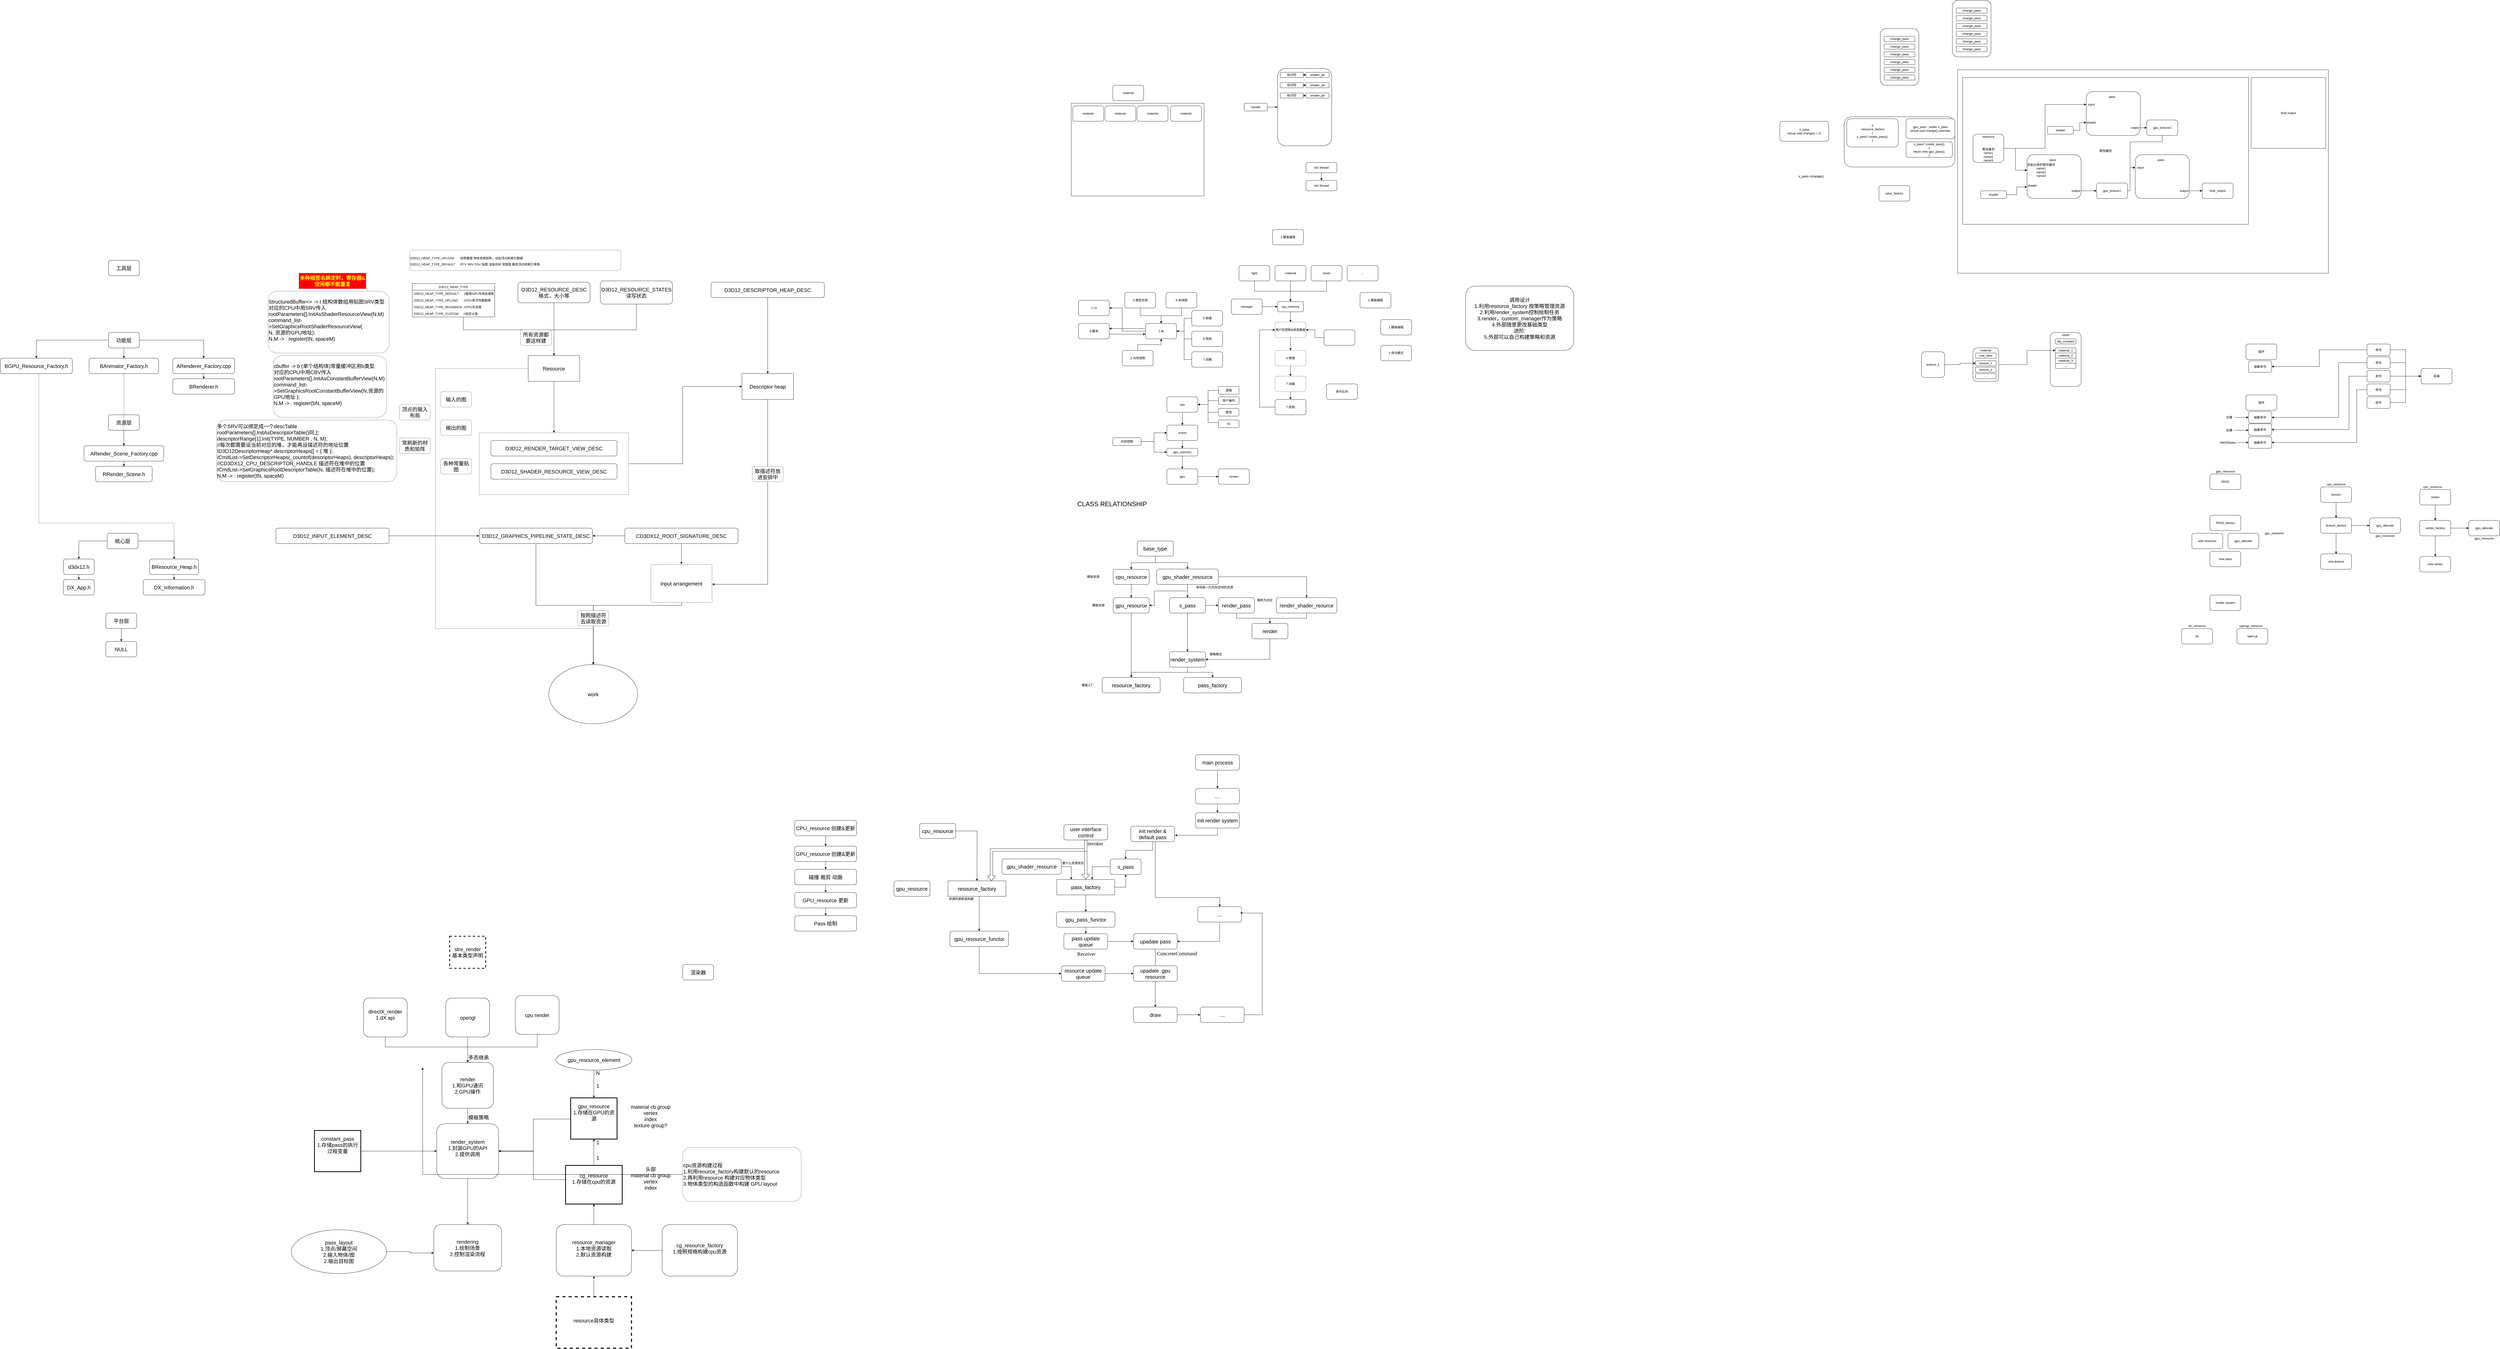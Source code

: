 <mxfile version="13.0.3" type="device"><diagram id="6JqnwliyWw9I_xhXVjit" name="Page-1"><mxGraphModel dx="2035" dy="1785" grid="1" gridSize="10" guides="1" tooltips="1" connect="1" arrows="1" fold="1" page="1" pageScale="1" pageWidth="850" pageHeight="1100" math="0" shadow="0"><root><mxCell id="0"/><mxCell id="1" parent="0"/><mxCell id="PcwrIiq7wqTGU6gnJugI-1" value="" style="rounded=1;whiteSpace=wrap;html=1;" parent="1" vertex="1"><mxGeometry x="7890" y="340" width="120" height="210" as="geometry"/></mxCell><mxCell id="PcwrIiq7wqTGU6gnJugI-11" style="edgeStyle=orthogonalEdgeStyle;rounded=0;orthogonalLoop=1;jettySize=auto;html=1;" parent="1" source="PcwrIiq7wqTGU6gnJugI-9" target="PcwrIiq7wqTGU6gnJugI-4" edge="1"><mxGeometry relative="1" as="geometry"/></mxCell><mxCell id="PcwrIiq7wqTGU6gnJugI-9" value="" style="rounded=1;whiteSpace=wrap;html=1;" parent="1" vertex="1"><mxGeometry x="7590" y="400" width="100" height="130" as="geometry"/></mxCell><mxCell id="Uo11o8zeLJjh7ctyYyCX-40" value="" style="rounded=1;whiteSpace=wrap;html=1;" parent="1" vertex="1"><mxGeometry x="7090" y="-497.5" width="430" height="195" as="geometry"/></mxCell><mxCell id="Uo11o8zeLJjh7ctyYyCX-31" value="" style="rounded=0;whiteSpace=wrap;html=1;" parent="1" vertex="1"><mxGeometry x="7530" y="-680" width="1440" height="790" as="geometry"/></mxCell><mxCell id="Uo11o8zeLJjh7ctyYyCX-32" value="&#10;&#10;&lt;!--StartFragment--&gt;&lt;span style=&quot;font-family: Helvetica; font-size: 12px; font-style: normal; font-variant-ligatures: normal; font-variant-caps: normal; font-weight: 400; letter-spacing: normal; orphans: 2; text-align: center; text-indent: 0px; text-transform: none; widows: 2; word-spacing: 0px; -webkit-text-stroke-width: 0px; background-color: rgb(248, 249, 250); text-decoration-style: initial; text-decoration-color: initial; float: none; display: inline !important;&quot;&gt;寄存器号&lt;/span&gt;&lt;!--EndFragment--&gt;&#10;&#10;" style="rounded=0;whiteSpace=wrap;html=1;" parent="1" vertex="1"><mxGeometry x="7550" y="-650" width="1110" height="570" as="geometry"/></mxCell><mxCell id="ec1mZvKjK-J9MOZkP-hd-98" value="" style="rounded=1;whiteSpace=wrap;html=1;" parent="1" vertex="1"><mxGeometry x="4890" y="-685" width="210" height="300" as="geometry"/></mxCell><mxCell id="ec1mZvKjK-J9MOZkP-hd-80" value="" style="rounded=0;whiteSpace=wrap;html=1;" parent="1" vertex="1"><mxGeometry x="4088.63" y="-550" width="515.75" height="360" as="geometry"/></mxCell><mxCell id="bqJ5oqZKjjm7lVDQa_Bh-27" style="edgeStyle=orthogonalEdgeStyle;rounded=0;orthogonalLoop=1;jettySize=auto;html=1;fontSize=20;" parent="1" source="bqJ5oqZKjjm7lVDQa_Bh-26" target="bqJ5oqZKjjm7lVDQa_Bh-24" edge="1"><mxGeometry relative="1" as="geometry"><Array as="points"><mxPoint x="2580" y="850"/><mxPoint x="2580" y="550"/></Array></mxGeometry></mxCell><mxCell id="bqJ5oqZKjjm7lVDQa_Bh-26" value="" style="verticalLabelPosition=bottom;verticalAlign=top;html=1;shape=mxgraph.basic.rect;fillColor2=none;strokeWidth=1;size=20;indent=5;fontSize=20;dashed=1;" parent="1" vertex="1"><mxGeometry x="1790" y="730" width="580" height="240" as="geometry"/></mxCell><mxCell id="32Vo-1ChROCYY1-v5yn5-1" value="&lt;p class=&quot;MsoNormal&quot;&gt;&lt;span style=&quot;mso-spacerun:'yes';font-family:宋体;mso-ascii-font-family:Calibri;&lt;br/&gt;mso-hansi-font-family:Calibri;mso-bidi-font-family:'Times New Roman';&quot;&gt;&lt;font style=&quot;font-size: 20px;&quot;&gt;工具层&lt;/font&gt;&lt;/span&gt;&lt;/p&gt;" style="rounded=1;whiteSpace=wrap;html=1;" parent="1" vertex="1"><mxGeometry x="350" y="60" width="120" height="60" as="geometry"/></mxCell><mxCell id="32Vo-1ChROCYY1-v5yn5-36" value="" style="edgeStyle=orthogonalEdgeStyle;rounded=0;orthogonalLoop=1;jettySize=auto;html=1;fontSize=20;" parent="1" source="32Vo-1ChROCYY1-v5yn5-3" target="32Vo-1ChROCYY1-v5yn5-35" edge="1"><mxGeometry relative="1" as="geometry"/></mxCell><mxCell id="32Vo-1ChROCYY1-v5yn5-37" style="edgeStyle=orthogonalEdgeStyle;rounded=0;orthogonalLoop=1;jettySize=auto;html=1;fontSize=20;" parent="1" source="32Vo-1ChROCYY1-v5yn5-3" target="32Vo-1ChROCYY1-v5yn5-33" edge="1"><mxGeometry relative="1" as="geometry"/></mxCell><mxCell id="32Vo-1ChROCYY1-v5yn5-39" value="" style="edgeStyle=orthogonalEdgeStyle;rounded=0;orthogonalLoop=1;jettySize=auto;html=1;fontSize=20;" parent="1" source="32Vo-1ChROCYY1-v5yn5-3" target="32Vo-1ChROCYY1-v5yn5-38" edge="1"><mxGeometry relative="1" as="geometry"/></mxCell><mxCell id="32Vo-1ChROCYY1-v5yn5-3" value="&lt;p class=&quot;MsoNormal&quot;&gt;&lt;span style=&quot;font-size: 20px;&quot;&gt;功能层&lt;/span&gt;&lt;br&gt;&lt;/p&gt;" style="rounded=1;whiteSpace=wrap;html=1;" parent="1" vertex="1"><mxGeometry x="350" y="340" width="120" height="60" as="geometry"/></mxCell><mxCell id="32Vo-1ChROCYY1-v5yn5-24" value="" style="edgeStyle=orthogonalEdgeStyle;rounded=0;orthogonalLoop=1;jettySize=auto;html=1;fontSize=20;" parent="1" source="32Vo-1ChROCYY1-v5yn5-5" target="32Vo-1ChROCYY1-v5yn5-23" edge="1"><mxGeometry relative="1" as="geometry"/></mxCell><mxCell id="32Vo-1ChROCYY1-v5yn5-41" value="" style="edgeStyle=orthogonalEdgeStyle;rounded=0;orthogonalLoop=1;jettySize=auto;html=1;fontSize=20;" parent="1" source="32Vo-1ChROCYY1-v5yn5-5" target="32Vo-1ChROCYY1-v5yn5-40" edge="1"><mxGeometry relative="1" as="geometry"/></mxCell><mxCell id="32Vo-1ChROCYY1-v5yn5-5" value="&lt;p class=&quot;MsoNormal&quot;&gt;&lt;span style=&quot;font-size: 20px;&quot;&gt;资源层&lt;/span&gt;&lt;br&gt;&lt;/p&gt;" style="rounded=1;whiteSpace=wrap;html=1;" parent="1" vertex="1"><mxGeometry x="350" y="660" width="120" height="60" as="geometry"/></mxCell><mxCell id="32Vo-1ChROCYY1-v5yn5-14" value="" style="edgeStyle=orthogonalEdgeStyle;rounded=0;orthogonalLoop=1;jettySize=auto;html=1;fontSize=20;" parent="1" source="32Vo-1ChROCYY1-v5yn5-7" target="32Vo-1ChROCYY1-v5yn5-13" edge="1"><mxGeometry relative="1" as="geometry"/></mxCell><mxCell id="32Vo-1ChROCYY1-v5yn5-16" value="" style="edgeStyle=orthogonalEdgeStyle;rounded=0;orthogonalLoop=1;jettySize=auto;html=1;fontSize=20;" parent="1" source="32Vo-1ChROCYY1-v5yn5-7" target="32Vo-1ChROCYY1-v5yn5-15" edge="1"><mxGeometry relative="1" as="geometry"/></mxCell><mxCell id="32Vo-1ChROCYY1-v5yn5-18" value="" style="edgeStyle=orthogonalEdgeStyle;rounded=0;orthogonalLoop=1;jettySize=auto;html=1;fontSize=20;" parent="1" source="32Vo-1ChROCYY1-v5yn5-7" target="32Vo-1ChROCYY1-v5yn5-17" edge="1"><mxGeometry relative="1" as="geometry"/></mxCell><mxCell id="32Vo-1ChROCYY1-v5yn5-31" style="edgeStyle=orthogonalEdgeStyle;rounded=0;orthogonalLoop=1;jettySize=auto;html=1;fontSize=20;" parent="1" source="32Vo-1ChROCYY1-v5yn5-7" target="32Vo-1ChROCYY1-v5yn5-30" edge="1"><mxGeometry relative="1" as="geometry"/></mxCell><mxCell id="bqJ5oqZKjjm7lVDQa_Bh-20" style="edgeStyle=orthogonalEdgeStyle;rounded=0;orthogonalLoop=1;jettySize=auto;html=1;fontSize=20;" parent="1" source="bqJ5oqZKjjm7lVDQa_Bh-15" target="bqJ5oqZKjjm7lVDQa_Bh-12" edge="1"><mxGeometry relative="1" as="geometry"><Array as="points"><mxPoint x="1728" y="330"/><mxPoint x="2080" y="330"/></Array></mxGeometry></mxCell><mxCell id="32Vo-1ChROCYY1-v5yn5-7" value="&lt;p class=&quot;MsoNormal&quot;&gt;&lt;span style=&quot;font-size: 20px;&quot;&gt;核心层&lt;/span&gt;&lt;br&gt;&lt;/p&gt;" style="rounded=1;whiteSpace=wrap;html=1;" parent="1" vertex="1"><mxGeometry x="345" y="1120" width="120" height="60" as="geometry"/></mxCell><mxCell id="32Vo-1ChROCYY1-v5yn5-12" value="" style="edgeStyle=orthogonalEdgeStyle;rounded=0;orthogonalLoop=1;jettySize=auto;html=1;fontSize=20;" parent="1" source="32Vo-1ChROCYY1-v5yn5-9" target="32Vo-1ChROCYY1-v5yn5-11" edge="1"><mxGeometry relative="1" as="geometry"/></mxCell><mxCell id="32Vo-1ChROCYY1-v5yn5-9" value="&lt;p class=&quot;MsoNormal&quot;&gt;&lt;span style=&quot;font-size: 20px;&quot;&gt;平台层&lt;/span&gt;&lt;br&gt;&lt;/p&gt;" style="rounded=1;whiteSpace=wrap;html=1;" parent="1" vertex="1"><mxGeometry x="340" y="1430" width="120" height="60" as="geometry"/></mxCell><mxCell id="32Vo-1ChROCYY1-v5yn5-11" value="&lt;font style=&quot;font-size: 20px;&quot;&gt;NULL&lt;/font&gt;" style="whiteSpace=wrap;html=1;rounded=1;" parent="1" vertex="1"><mxGeometry x="340" y="1540" width="120" height="60" as="geometry"/></mxCell><mxCell id="32Vo-1ChROCYY1-v5yn5-13" value="&lt;p class=&quot;MsoNormal&quot;&gt;&lt;span style=&quot;font-size: 20px;&quot;&gt;d3dx12.h&lt;/span&gt;&lt;br&gt;&lt;/p&gt;" style="rounded=1;whiteSpace=wrap;html=1;" parent="1" vertex="1"><mxGeometry x="175" y="1220" width="120" height="60" as="geometry"/></mxCell><mxCell id="32Vo-1ChROCYY1-v5yn5-15" value="&lt;p class=&quot;MsoNormal&quot;&gt;&lt;span style=&quot;font-size: 20px;&quot;&gt;DX_App.h&lt;/span&gt;&lt;br&gt;&lt;/p&gt;" style="rounded=1;whiteSpace=wrap;html=1;" parent="1" vertex="1"><mxGeometry x="175" y="1300" width="120" height="60" as="geometry"/></mxCell><mxCell id="32Vo-1ChROCYY1-v5yn5-17" value="&lt;p class=&quot;MsoNormal&quot;&gt;&lt;span style=&quot;font-size: 20px;&quot;&gt;DX_Information.h&lt;/span&gt;&lt;br&gt;&lt;/p&gt;" style="rounded=1;whiteSpace=wrap;html=1;" parent="1" vertex="1"><mxGeometry x="485" y="1300" width="240" height="60" as="geometry"/></mxCell><mxCell id="32Vo-1ChROCYY1-v5yn5-23" value="&lt;p class=&quot;MsoNormal&quot;&gt;&lt;span style=&quot;font-size: 20px;&quot;&gt;RRender_Scene.h&lt;/span&gt;&lt;br&gt;&lt;/p&gt;" style="rounded=1;whiteSpace=wrap;html=1;" parent="1" vertex="1"><mxGeometry x="300" y="860" width="220" height="60" as="geometry"/></mxCell><mxCell id="32Vo-1ChROCYY1-v5yn5-30" value="&lt;p class=&quot;MsoNormal&quot;&gt;&lt;span style=&quot;font-size: 20px;&quot;&gt;BResource_Heap.h&lt;/span&gt;&lt;br&gt;&lt;/p&gt;" style="rounded=1;whiteSpace=wrap;html=1;" parent="1" vertex="1"><mxGeometry x="510" y="1220" width="190" height="60" as="geometry"/></mxCell><mxCell id="32Vo-1ChROCYY1-v5yn5-46" style="edgeStyle=orthogonalEdgeStyle;rounded=0;orthogonalLoop=1;jettySize=auto;html=1;fontSize=20;dashed=1;" parent="1" source="32Vo-1ChROCYY1-v5yn5-33" target="32Vo-1ChROCYY1-v5yn5-30" edge="1"><mxGeometry relative="1" as="geometry"><Array as="points"><mxPoint x="80" y="1080"/><mxPoint x="605" y="1080"/></Array></mxGeometry></mxCell><mxCell id="32Vo-1ChROCYY1-v5yn5-33" value="&lt;p class=&quot;MsoNormal&quot;&gt;&lt;span style=&quot;font-size: 20px;&quot;&gt;BGPU_Resource_Factory.h&lt;/span&gt;&lt;br&gt;&lt;/p&gt;" style="rounded=1;whiteSpace=wrap;html=1;" parent="1" vertex="1"><mxGeometry x="-70" y="440" width="280" height="60" as="geometry"/></mxCell><mxCell id="32Vo-1ChROCYY1-v5yn5-47" style="edgeStyle=orthogonalEdgeStyle;rounded=0;orthogonalLoop=1;jettySize=auto;html=1;dashed=1;fontSize=20;" parent="1" source="32Vo-1ChROCYY1-v5yn5-35" target="32Vo-1ChROCYY1-v5yn5-40" edge="1"><mxGeometry relative="1" as="geometry"/></mxCell><mxCell id="32Vo-1ChROCYY1-v5yn5-35" value="&lt;p class=&quot;MsoNormal&quot;&gt;&lt;span style=&quot;font-size: 20px;&quot;&gt;BAnimator_Factory.h&lt;/span&gt;&lt;br&gt;&lt;/p&gt;" style="rounded=1;whiteSpace=wrap;html=1;" parent="1" vertex="1"><mxGeometry x="275" y="440" width="270" height="60" as="geometry"/></mxCell><mxCell id="32Vo-1ChROCYY1-v5yn5-45" value="" style="edgeStyle=orthogonalEdgeStyle;rounded=0;orthogonalLoop=1;jettySize=auto;html=1;fontSize=20;" parent="1" source="32Vo-1ChROCYY1-v5yn5-38" target="32Vo-1ChROCYY1-v5yn5-44" edge="1"><mxGeometry relative="1" as="geometry"/></mxCell><mxCell id="32Vo-1ChROCYY1-v5yn5-38" value="&lt;p class=&quot;MsoNormal&quot;&gt;&lt;span style=&quot;font-size: 20px;&quot;&gt;ARenderer_Factory.cpp&lt;/span&gt;&lt;br&gt;&lt;/p&gt;" style="rounded=1;whiteSpace=wrap;html=1;" parent="1" vertex="1"><mxGeometry x="600" y="440" width="240" height="60" as="geometry"/></mxCell><mxCell id="32Vo-1ChROCYY1-v5yn5-40" value="&lt;p class=&quot;MsoNormal&quot;&gt;&lt;span style=&quot;font-size: 20px;&quot;&gt;ARender_Scene_Factory.cpp&lt;/span&gt;&lt;br&gt;&lt;/p&gt;" style="rounded=1;whiteSpace=wrap;html=1;" parent="1" vertex="1"><mxGeometry x="255" y="780" width="310" height="60" as="geometry"/></mxCell><mxCell id="32Vo-1ChROCYY1-v5yn5-44" value="&lt;p class=&quot;MsoNormal&quot;&gt;&lt;span style=&quot;font-size: 20px;&quot;&gt;BRenderer.h&lt;/span&gt;&lt;br&gt;&lt;/p&gt;" style="rounded=1;whiteSpace=wrap;html=1;" parent="1" vertex="1"><mxGeometry x="600" y="520" width="240" height="60" as="geometry"/></mxCell><mxCell id="bqJ5oqZKjjm7lVDQa_Bh-22" style="edgeStyle=orthogonalEdgeStyle;rounded=0;orthogonalLoop=1;jettySize=auto;html=1;fontSize=20;" parent="1" source="bqJ5oqZKjjm7lVDQa_Bh-1" target="bqJ5oqZKjjm7lVDQa_Bh-12" edge="1"><mxGeometry relative="1" as="geometry"/></mxCell><mxCell id="bqJ5oqZKjjm7lVDQa_Bh-1" value="&lt;font style=&quot;font-size: 20px&quot;&gt;D3D12_RESOURCE_DESC&lt;br&gt;格式，大小等&lt;br&gt;&lt;/font&gt;" style="rounded=1;whiteSpace=wrap;html=1;" parent="1" vertex="1"><mxGeometry x="1940" y="145" width="280" height="80" as="geometry"/></mxCell><mxCell id="bqJ5oqZKjjm7lVDQa_Bh-21" style="edgeStyle=orthogonalEdgeStyle;rounded=0;orthogonalLoop=1;jettySize=auto;html=1;fontSize=20;" parent="1" source="bqJ5oqZKjjm7lVDQa_Bh-2" target="bqJ5oqZKjjm7lVDQa_Bh-12" edge="1"><mxGeometry relative="1" as="geometry"><Array as="points"><mxPoint x="2400" y="330"/><mxPoint x="2080" y="330"/></Array></mxGeometry></mxCell><mxCell id="bqJ5oqZKjjm7lVDQa_Bh-2" value="&lt;font style=&quot;font-size: 20px&quot;&gt;D3D12_RESOURCE_STATES&lt;br&gt;读写状态&lt;br&gt;&lt;/font&gt;" style="rounded=1;whiteSpace=wrap;html=1;" parent="1" vertex="1"><mxGeometry x="2260" y="140" width="280" height="90" as="geometry"/></mxCell><mxCell id="bqJ5oqZKjjm7lVDQa_Bh-4" value="&lt;font style=&quot;font-size: 20px&quot;&gt;D3D12_RENDER_TARGET_VIEW_DESC&lt;/font&gt;" style="rounded=1;whiteSpace=wrap;html=1;" parent="1" vertex="1"><mxGeometry x="1835" y="760" width="490" height="60" as="geometry"/></mxCell><mxCell id="bqJ5oqZKjjm7lVDQa_Bh-5" value="&lt;font style=&quot;font-size: 20px&quot;&gt;D3D12_SHADER_RESOURCE_VIEW_DESC&lt;/font&gt;" style="rounded=1;whiteSpace=wrap;html=1;" parent="1" vertex="1"><mxGeometry x="1835" y="850" width="490" height="60" as="geometry"/></mxCell><mxCell id="bqJ5oqZKjjm7lVDQa_Bh-25" style="edgeStyle=orthogonalEdgeStyle;rounded=0;orthogonalLoop=1;jettySize=auto;html=1;fontSize=20;" parent="1" source="bqJ5oqZKjjm7lVDQa_Bh-7" target="bqJ5oqZKjjm7lVDQa_Bh-24" edge="1"><mxGeometry relative="1" as="geometry"/></mxCell><mxCell id="bqJ5oqZKjjm7lVDQa_Bh-7" value="&lt;font style=&quot;font-size: 20px&quot;&gt;D3D12_DESCRIPTOR_HEAP_DESC&lt;/font&gt;" style="rounded=1;whiteSpace=wrap;html=1;" parent="1" vertex="1"><mxGeometry x="2690" y="145" width="440" height="60" as="geometry"/></mxCell><mxCell id="bqJ5oqZKjjm7lVDQa_Bh-11" style="edgeStyle=orthogonalEdgeStyle;rounded=0;orthogonalLoop=1;jettySize=auto;html=1;" parent="1" source="bqJ5oqZKjjm7lVDQa_Bh-9" target="bqJ5oqZKjjm7lVDQa_Bh-10" edge="1"><mxGeometry relative="1" as="geometry"/></mxCell><mxCell id="bqJ5oqZKjjm7lVDQa_Bh-30" style="edgeStyle=orthogonalEdgeStyle;rounded=0;orthogonalLoop=1;jettySize=auto;html=1;fontSize=20;" parent="1" source="bqJ5oqZKjjm7lVDQa_Bh-9" target="bqJ5oqZKjjm7lVDQa_Bh-29" edge="1"><mxGeometry relative="1" as="geometry"/></mxCell><mxCell id="bqJ5oqZKjjm7lVDQa_Bh-9" value="&lt;font style=&quot;font-size: 20px&quot;&gt;CD3DX12_ROOT_SIGNATURE_DESC&lt;/font&gt;" style="rounded=1;whiteSpace=wrap;html=1;" parent="1" vertex="1"><mxGeometry x="2355" y="1100" width="440" height="60" as="geometry"/></mxCell><mxCell id="bqJ5oqZKjjm7lVDQa_Bh-46" style="edgeStyle=orthogonalEdgeStyle;rounded=0;orthogonalLoop=1;jettySize=auto;html=1;entryX=0.5;entryY=0;entryDx=0;entryDy=0;fontSize=20;" parent="1" source="bqJ5oqZKjjm7lVDQa_Bh-10" target="bqJ5oqZKjjm7lVDQa_Bh-37" edge="1"><mxGeometry relative="1" as="geometry"><Array as="points"><mxPoint x="2010" y="1400"/><mxPoint x="2233" y="1400"/></Array></mxGeometry></mxCell><mxCell id="bqJ5oqZKjjm7lVDQa_Bh-10" value="&lt;font style=&quot;font-size: 20px&quot;&gt;D3D12_GRAPHICS_PIPELINE_STATE_DESC&lt;/font&gt;" style="rounded=1;whiteSpace=wrap;html=1;" parent="1" vertex="1"><mxGeometry x="1790" y="1100" width="440" height="60" as="geometry"/></mxCell><mxCell id="bqJ5oqZKjjm7lVDQa_Bh-34" style="edgeStyle=orthogonalEdgeStyle;rounded=0;orthogonalLoop=1;jettySize=auto;html=1;fontSize=20;" parent="1" source="bqJ5oqZKjjm7lVDQa_Bh-12" target="bqJ5oqZKjjm7lVDQa_Bh-26" edge="1"><mxGeometry relative="1" as="geometry"/></mxCell><mxCell id="bqJ5oqZKjjm7lVDQa_Bh-36" style="edgeStyle=orthogonalEdgeStyle;rounded=0;orthogonalLoop=1;jettySize=auto;html=1;fontSize=20;dashed=1;entryX=0.5;entryY=0;entryDx=0;entryDy=0;" parent="1" source="bqJ5oqZKjjm7lVDQa_Bh-12" target="bqJ5oqZKjjm7lVDQa_Bh-37" edge="1"><mxGeometry relative="1" as="geometry"><mxPoint x="1670" y="1260" as="targetPoint"/><Array as="points"><mxPoint x="1620" y="480"/><mxPoint x="1620" y="1490"/><mxPoint x="2233" y="1490"/></Array></mxGeometry></mxCell><mxCell id="bqJ5oqZKjjm7lVDQa_Bh-12" value="&lt;font style=&quot;font-size: 20px&quot;&gt;Resource&lt;br&gt;&lt;/font&gt;" style="rounded=0;whiteSpace=wrap;html=1;" parent="1" vertex="1"><mxGeometry x="1980" y="430" width="200" height="100" as="geometry"/></mxCell><mxCell id="bqJ5oqZKjjm7lVDQa_Bh-31" style="edgeStyle=orthogonalEdgeStyle;rounded=0;orthogonalLoop=1;jettySize=auto;html=1;entryX=0.998;entryY=0.522;entryDx=0;entryDy=0;entryPerimeter=0;fontSize=20;" parent="1" source="bqJ5oqZKjjm7lVDQa_Bh-24" target="bqJ5oqZKjjm7lVDQa_Bh-29" edge="1"><mxGeometry relative="1" as="geometry"><Array as="points"><mxPoint x="2910" y="1318"/></Array></mxGeometry></mxCell><mxCell id="bqJ5oqZKjjm7lVDQa_Bh-24" value="&lt;span style=&quot;font-size: 20px&quot;&gt;Descriptor heap&lt;/span&gt;" style="rounded=0;whiteSpace=wrap;html=1;" parent="1" vertex="1"><mxGeometry x="2810" y="500" width="200" height="100" as="geometry"/></mxCell><mxCell id="bqJ5oqZKjjm7lVDQa_Bh-39" style="edgeStyle=orthogonalEdgeStyle;rounded=0;orthogonalLoop=1;jettySize=auto;html=1;fontSize=20;" parent="1" source="bqJ5oqZKjjm7lVDQa_Bh-29" target="bqJ5oqZKjjm7lVDQa_Bh-37" edge="1"><mxGeometry relative="1" as="geometry"><Array as="points"><mxPoint x="2575" y="1400"/><mxPoint x="2233" y="1400"/></Array></mxGeometry></mxCell><mxCell id="bqJ5oqZKjjm7lVDQa_Bh-29" value="input arrangement" style="whiteSpace=wrap;html=1;shape=mxgraph.basic.cloud_rect;dashed=1;fontSize=20;" parent="1" vertex="1"><mxGeometry x="2455" y="1240" width="240" height="150" as="geometry"/></mxCell><mxCell id="bqJ5oqZKjjm7lVDQa_Bh-33" value="取描述符放进安排中" style="rounded=1;whiteSpace=wrap;html=1;dashed=1;fontSize=20;" parent="1" vertex="1"><mxGeometry x="2850" y="860" width="120" height="60" as="geometry"/></mxCell><mxCell id="bqJ5oqZKjjm7lVDQa_Bh-37" value="work" style="ellipse;whiteSpace=wrap;html=1;fontSize=20;" parent="1" vertex="1"><mxGeometry x="2060" y="1630" width="345" height="230" as="geometry"/></mxCell><mxCell id="bqJ5oqZKjjm7lVDQa_Bh-40" value="按照描述符去读取资源" style="rounded=1;whiteSpace=wrap;html=1;fontSize=20;dashed=1;" parent="1" vertex="1"><mxGeometry x="2172.5" y="1420" width="120" height="60" as="geometry"/></mxCell><mxCell id="bqJ5oqZKjjm7lVDQa_Bh-15" value="D3D12_HEAP_TYPE" style="swimlane;fontStyle=0;childLayout=stackLayout;horizontal=1;startSize=26;fillColor=none;horizontalStack=0;resizeParent=1;resizeParentMax=0;resizeLast=0;collapsible=1;marginBottom=0;" parent="1" vertex="1"><mxGeometry x="1530" y="150" width="320" height="130" as="geometry"/></mxCell><mxCell id="bqJ5oqZKjjm7lVDQa_Bh-16" value="D3D12_HEAP_TYPE_DEFAULT      //图等GPU专用处理堆" style="text;strokeColor=none;fillColor=none;align=left;verticalAlign=top;spacingLeft=4;spacingRight=4;overflow=hidden;rotatable=0;points=[[0,0.5],[1,0.5]];portConstraint=eastwest;" parent="bqJ5oqZKjjm7lVDQa_Bh-15" vertex="1"><mxGeometry y="26" width="320" height="26" as="geometry"/></mxCell><mxCell id="bqJ5oqZKjjm7lVDQa_Bh-17" value="D3D12_HEAP_TYPE_UPLOAD       //CPU多次传数据堆" style="text;strokeColor=none;fillColor=none;align=left;verticalAlign=top;spacingLeft=4;spacingRight=4;overflow=hidden;rotatable=0;points=[[0,0.5],[1,0.5]];portConstraint=eastwest;" parent="bqJ5oqZKjjm7lVDQa_Bh-15" vertex="1"><mxGeometry y="52" width="320" height="26" as="geometry"/></mxCell><mxCell id="bqJ5oqZKjjm7lVDQa_Bh-18" value="D3D12_HEAP_TYPE_READBACK  //CPU可读堆" style="text;strokeColor=none;fillColor=none;align=left;verticalAlign=top;spacingLeft=4;spacingRight=4;overflow=hidden;rotatable=0;points=[[0,0.5],[1,0.5]];portConstraint=eastwest;" parent="bqJ5oqZKjjm7lVDQa_Bh-15" vertex="1"><mxGeometry y="78" width="320" height="26" as="geometry"/></mxCell><mxCell id="bqJ5oqZKjjm7lVDQa_Bh-19" value="D3D12_HEAP_TYPE_CUSTOM      //自定义堆" style="text;strokeColor=none;fillColor=none;align=left;verticalAlign=top;spacingLeft=4;spacingRight=4;overflow=hidden;rotatable=0;points=[[0,0.5],[1,0.5]];portConstraint=eastwest;" parent="bqJ5oqZKjjm7lVDQa_Bh-15" vertex="1"><mxGeometry y="104" width="320" height="26" as="geometry"/></mxCell><mxCell id="bqJ5oqZKjjm7lVDQa_Bh-41" value="&lt;span style=&quot;font-size: 12px&quot;&gt;D3D12_HEAP_TYPE_UPLOAD&amp;nbsp; &amp;nbsp; &amp;nbsp; &amp;nbsp;材质数据 物体变换矩阵，动态顶点和索引数据&lt;br&gt;&lt;/span&gt;&lt;span style=&quot;font-size: 12px&quot;&gt;D3D12_HEAP_TYPE_DEFAULT&amp;nbsp; &amp;nbsp; &amp;nbsp; RTV SRV DSV 贴图 渲染目标 深度图 静态顶点和索引等等&lt;/span&gt;&lt;span style=&quot;font-size: 12px&quot;&gt;&lt;br&gt;&lt;/span&gt;" style="rounded=1;whiteSpace=wrap;html=1;dashed=1;fontSize=20;align=left;" parent="1" vertex="1"><mxGeometry x="1520" y="20" width="820" height="80" as="geometry"/></mxCell><mxCell id="bqJ5oqZKjjm7lVDQa_Bh-45" style="edgeStyle=orthogonalEdgeStyle;rounded=0;orthogonalLoop=1;jettySize=auto;html=1;fontSize=20;" parent="1" source="bqJ5oqZKjjm7lVDQa_Bh-43" target="bqJ5oqZKjjm7lVDQa_Bh-10" edge="1"><mxGeometry relative="1" as="geometry"/></mxCell><mxCell id="bqJ5oqZKjjm7lVDQa_Bh-43" value="&lt;span style=&quot;font-size: 20px ; text-align: left&quot;&gt;D3D12_INPUT_ELEMENT_DESC&lt;/span&gt;" style="rounded=1;whiteSpace=wrap;html=1;" parent="1" vertex="1"><mxGeometry x="1000" y="1100" width="440" height="60" as="geometry"/></mxCell><mxCell id="bqJ5oqZKjjm7lVDQa_Bh-47" value="顶点的输入布局" style="rounded=1;whiteSpace=wrap;html=1;dashed=1;fontSize=20;" parent="1" vertex="1"><mxGeometry x="1480" y="620" width="120" height="60" as="geometry"/></mxCell><mxCell id="bqJ5oqZKjjm7lVDQa_Bh-48" value="输出的图" style="rounded=1;whiteSpace=wrap;html=1;dashed=1;fontSize=20;" parent="1" vertex="1"><mxGeometry x="1640" y="680" width="120" height="60" as="geometry"/></mxCell><mxCell id="bqJ5oqZKjjm7lVDQa_Bh-49" value="常刷新的材质和矩阵" style="rounded=1;whiteSpace=wrap;html=1;dashed=1;fontSize=20;" parent="1" vertex="1"><mxGeometry x="1480" y="750" width="120" height="60" as="geometry"/></mxCell><mxCell id="bqJ5oqZKjjm7lVDQa_Bh-50" value="各种常量贴图" style="rounded=1;whiteSpace=wrap;html=1;dashed=1;fontSize=20;" parent="1" vertex="1"><mxGeometry x="1640" y="830" width="120" height="60" as="geometry"/></mxCell><mxCell id="bqJ5oqZKjjm7lVDQa_Bh-54" value="输入的图" style="rounded=1;whiteSpace=wrap;html=1;dashed=1;fontSize=20;" parent="1" vertex="1"><mxGeometry x="1640" y="570" width="120" height="60" as="geometry"/></mxCell><mxCell id="bqJ5oqZKjjm7lVDQa_Bh-56" value="所有资源都要这样建" style="rounded=1;whiteSpace=wrap;html=1;dashed=1;fontSize=20;" parent="1" vertex="1"><mxGeometry x="1950" y="330" width="120" height="60" as="geometry"/></mxCell><mxCell id="ugb6irHMdCluiZNt-ql1-1" value="&lt;font&gt;&lt;span style=&quot;font-size: 20px&quot;&gt;StructuredBuffer&amp;lt;&amp;gt; -&amp;gt; t 结构体数组用贴图SRV类型&lt;/span&gt;&lt;br&gt;&lt;span style=&quot;font-size: 20px&quot;&gt;对应的CPU中用SRV传入&lt;/span&gt;&lt;br&gt;&lt;span style=&quot;font-size: 20px&quot;&gt;rootParameters[].InitAsShaderResourceView(N,M)&lt;br&gt;&lt;/span&gt;&lt;div&gt;&lt;span style=&quot;font-size: 20px&quot;&gt;&lt;span&gt;&#9;&#9;&#9;&#9;&lt;/span&gt;command_list-&amp;gt;SetGraphicsRootShaderResourceView(&lt;/span&gt;&lt;/div&gt;&lt;div&gt;&lt;span style=&quot;font-size: 20px&quot;&gt;&lt;span&gt;&#9;&#9;&#9;&#9;&#9;&lt;/span&gt;N, 资源的GPU地址);&lt;/span&gt;&lt;/div&gt;&lt;span style=&quot;font-size: 20px&quot;&gt;N,M -&amp;gt;&amp;nbsp;: register(tN, spaceM)&lt;/span&gt;&lt;br&gt;&lt;br&gt;&lt;/font&gt;" style="rounded=1;whiteSpace=wrap;html=1;dashed=1;align=left;" parent="1" vertex="1"><mxGeometry x="970" y="180" width="470" height="240" as="geometry"/></mxCell><mxCell id="ugb6irHMdCluiZNt-ql1-3" value="&lt;font&gt;&lt;span style=&quot;font-size: 20px&quot;&gt;cbuffer -&amp;gt; b (单个结构体)常量缓冲区用b类型&lt;/span&gt;&lt;br&gt;&lt;span style=&quot;font-size: 20px&quot;&gt;对应的CPU中用CBV传入&lt;/span&gt;&lt;br&gt;&lt;span style=&quot;font-size: 20px&quot;&gt;rootParameters[].InitAsConstantBufferView&lt;/span&gt;&lt;span style=&quot;font-size: 20px&quot;&gt;(N,M)&lt;br&gt;&lt;/span&gt;&lt;div&gt;&lt;span style=&quot;font-size: 20px&quot;&gt;command_list-&amp;gt;SetGraphicsRootConstantBufferView(N,资源的GPU地址 );&lt;/span&gt;&lt;/div&gt;&lt;span style=&quot;font-size: 20px&quot;&gt;N,M -&amp;gt;&amp;nbsp;: register(bN, spaceM)&lt;/span&gt;&lt;br&gt;&lt;br&gt;&lt;/font&gt;" style="rounded=1;whiteSpace=wrap;html=1;dashed=1;align=left;" parent="1" vertex="1"><mxGeometry x="990" y="430" width="440" height="240" as="geometry"/></mxCell><mxCell id="ugb6irHMdCluiZNt-ql1-4" value="&lt;font&gt;&lt;span style=&quot;font-size: 20px&quot;&gt;多个SRV可以绑定成一个descTable&lt;br&gt;rootParameters[].InitAsDescriptorTable()同上&lt;/span&gt;&lt;br&gt;&lt;span style=&quot;font-size: 20px&quot;&gt;descriptorRange[1].Init(TYPE, NUMBER , N, M);&lt;br&gt;&lt;/span&gt;&lt;font style=&quot;font-size: 20px&quot;&gt;//每次都需要设当前对应的堆，才能再设描述符的地址位置&lt;/font&gt;&lt;br&gt;&lt;div&gt;&lt;div&gt;&lt;span style=&quot;font-size: 20px&quot;&gt;ID3D12DescriptorHeap* descriptorHeaps[] = { 堆 };&lt;/span&gt;&lt;/div&gt;&lt;div&gt;&lt;span style=&quot;font-size: 20px&quot;&gt;ICmdList-&amp;gt;SetDescriptorHeaps(_countof(descriptorHeaps), descriptorHeaps);&lt;/span&gt;&lt;/div&gt;&lt;div&gt;&lt;span style=&quot;font-size: 20px&quot;&gt;//CD3DX12_CPU_DESCRIPTOR_HANDLE 描述符在堆中的位置&lt;/span&gt;&lt;br&gt;&lt;/div&gt;&lt;div&gt;&lt;span style=&quot;font-size: 20px&quot;&gt;ICmdList-&amp;gt;SetGraphicsRootDescriptorTable(N, 描述符在堆中的位置);&lt;/span&gt;&lt;br&gt;&lt;/div&gt;&lt;/div&gt;&lt;span style=&quot;font-size: 20px&quot;&gt;N,M -&amp;gt;&amp;nbsp;: register(tN, spaceM)&lt;/span&gt;&lt;br&gt;&lt;/font&gt;" style="rounded=1;whiteSpace=wrap;html=1;dashed=1;align=left;" parent="1" vertex="1"><mxGeometry x="770" y="680" width="700" height="240" as="geometry"/></mxCell><mxCell id="ugb6irHMdCluiZNt-ql1-6" value="&lt;font style=&quot;font-size: 20px&quot; color=&quot;#ffff00&quot;&gt;&lt;b&gt;多种根签名绑定时，寄存器&amp;amp;空间都不能重复&lt;/b&gt;&lt;/font&gt;" style="rounded=0;whiteSpace=wrap;html=1;dashed=1;fillColor=#FF0000;" parent="1" vertex="1"><mxGeometry x="1090" y="110" width="260" height="60" as="geometry"/></mxCell><mxCell id="EYibp0jeZ54_EaAnlyPJ-2" value="&lt;font style=&quot;font-size: 20px&quot;&gt;rendering&lt;br&gt;1.绘制场景&lt;br&gt;2.控制渲染流程&lt;br&gt;&lt;/font&gt;" style="whiteSpace=wrap;html=1;rounded=1;" parent="1" vertex="1"><mxGeometry x="1613.46" y="3805" width="263.08" height="180" as="geometry"/></mxCell><mxCell id="EYibp0jeZ54_EaAnlyPJ-8" value="" style="edgeStyle=orthogonalEdgeStyle;rounded=0;orthogonalLoop=1;jettySize=auto;html=1;" parent="1" source="EYibp0jeZ54_EaAnlyPJ-4" target="EYibp0jeZ54_EaAnlyPJ-7" edge="1"><mxGeometry relative="1" as="geometry"/></mxCell><mxCell id="EYibp0jeZ54_EaAnlyPJ-4" value="&lt;font style=&quot;font-size: 20px&quot;&gt;render&lt;br&gt;1.和GPU通讯&lt;br&gt;2.GPU操作&lt;br&gt;&lt;/font&gt;" style="whiteSpace=wrap;html=1;rounded=1;" parent="1" vertex="1"><mxGeometry x="1645" y="3175" width="200" height="177.78" as="geometry"/></mxCell><mxCell id="EYibp0jeZ54_EaAnlyPJ-9" style="edgeStyle=orthogonalEdgeStyle;rounded=0;orthogonalLoop=1;jettySize=auto;html=1;" parent="1" source="EYibp0jeZ54_EaAnlyPJ-7" target="EYibp0jeZ54_EaAnlyPJ-2" edge="1"><mxGeometry relative="1" as="geometry"/></mxCell><mxCell id="EYibp0jeZ54_EaAnlyPJ-7" value="&lt;font style=&quot;font-size: 20px&quot;&gt;render_system&lt;br&gt;1.封装GPU的API&lt;br&gt;2.提供调用&lt;br&gt;&lt;br&gt;&lt;/font&gt;" style="whiteSpace=wrap;html=1;rounded=1;" parent="1" vertex="1"><mxGeometry x="1625" y="3412.78" width="240" height="213.33" as="geometry"/></mxCell><mxCell id="ZezC2_WdbBGca_krV4tO-11" style="edgeStyle=orthogonalEdgeStyle;rounded=0;orthogonalLoop=1;jettySize=auto;html=1;" parent="1" source="EYibp0jeZ54_EaAnlyPJ-11" target="EYibp0jeZ54_EaAnlyPJ-4" edge="1"><mxGeometry relative="1" as="geometry"><Array as="points"><mxPoint x="1425" y="3115"/><mxPoint x="1745" y="3115"/></Array></mxGeometry></mxCell><mxCell id="EYibp0jeZ54_EaAnlyPJ-11" value="&lt;font style=&quot;font-size: 20px&quot;&gt;directX_render&lt;br&gt;1.dX api&lt;br&gt;&lt;br&gt;&lt;/font&gt;" style="whiteSpace=wrap;html=1;rounded=1;" parent="1" vertex="1"><mxGeometry x="1340" y="2925" width="170" height="151.11" as="geometry"/></mxCell><mxCell id="EYibp0jeZ54_EaAnlyPJ-14" style="edgeStyle=orthogonalEdgeStyle;rounded=0;orthogonalLoop=1;jettySize=auto;html=1;" parent="1" source="EYibp0jeZ54_EaAnlyPJ-13" target="EYibp0jeZ54_EaAnlyPJ-7" edge="1"><mxGeometry relative="1" as="geometry"/></mxCell><mxCell id="EYibp0jeZ54_EaAnlyPJ-13" value="&lt;font style=&quot;font-size: 20px&quot;&gt;constant_pass&lt;br&gt;1.存储pass的执行过程变量&lt;br&gt;&lt;br&gt;&lt;br&gt;&lt;/font&gt;" style="whiteSpace=wrap;html=1;rounded=0;strokeWidth=3;" parent="1" vertex="1"><mxGeometry x="1150" y="3439.45" width="180" height="160" as="geometry"/></mxCell><mxCell id="EYibp0jeZ54_EaAnlyPJ-16" style="edgeStyle=orthogonalEdgeStyle;rounded=0;orthogonalLoop=1;jettySize=auto;html=1;" parent="1" source="EYibp0jeZ54_EaAnlyPJ-15" target="EYibp0jeZ54_EaAnlyPJ-7" edge="1"><mxGeometry relative="1" as="geometry"><Array as="points"><mxPoint x="2000" y="3395"/><mxPoint x="2000" y="3520"/></Array></mxGeometry></mxCell><mxCell id="EYibp0jeZ54_EaAnlyPJ-15" value="&lt;font style=&quot;font-size: 20px&quot;&gt;gpu_resource&lt;br&gt;1.存储在GPU的资源&lt;br&gt;&lt;br&gt;&lt;br&gt;&lt;/font&gt;" style="whiteSpace=wrap;html=1;rounded=0;strokeWidth=3;" parent="1" vertex="1"><mxGeometry x="2145" y="3312.78" width="180" height="160" as="geometry"/></mxCell><mxCell id="ZezC2_WdbBGca_krV4tO-22" style="edgeStyle=orthogonalEdgeStyle;rounded=0;orthogonalLoop=1;jettySize=auto;html=1;entryX=0.5;entryY=1;entryDx=0;entryDy=0;" parent="1" source="EYibp0jeZ54_EaAnlyPJ-17" target="ZezC2_WdbBGca_krV4tO-1" edge="1"><mxGeometry relative="1" as="geometry"/></mxCell><mxCell id="EYibp0jeZ54_EaAnlyPJ-17" value="&lt;font&gt;&lt;span style=&quot;font-size: 20px&quot;&gt;resource_manager&lt;br&gt;1.本地资源读取&lt;/span&gt;&lt;br&gt;&lt;span style=&quot;font-size: 20px&quot;&gt;2.默认资源构建&lt;br&gt;&lt;/span&gt;&lt;br&gt;&lt;/font&gt;" style="whiteSpace=wrap;html=1;rounded=1;" parent="1" vertex="1"><mxGeometry x="2088.84" y="3805" width="292.31" height="200" as="geometry"/></mxCell><mxCell id="EYibp0jeZ54_EaAnlyPJ-19" value="&lt;font style=&quot;font-size: 20px&quot;&gt;stre_render&lt;br&gt;基本类型声明&lt;br&gt;&lt;/font&gt;" style="whiteSpace=wrap;html=1;rounded=0;strokeWidth=3;dashed=1;" parent="1" vertex="1"><mxGeometry x="1675" y="2685" width="140" height="124.44" as="geometry"/></mxCell><mxCell id="ZezC2_WdbBGca_krV4tO-16" style="edgeStyle=orthogonalEdgeStyle;rounded=0;orthogonalLoop=1;jettySize=auto;html=1;" parent="1" source="ZezC2_WdbBGca_krV4tO-1" target="EYibp0jeZ54_EaAnlyPJ-7" edge="1"><mxGeometry relative="1" as="geometry"><Array as="points"><mxPoint x="2000" y="3630"/><mxPoint x="2000" y="3519"/></Array></mxGeometry></mxCell><mxCell id="ZezC2_WdbBGca_krV4tO-20" style="edgeStyle=orthogonalEdgeStyle;rounded=0;orthogonalLoop=1;jettySize=auto;html=1;" parent="1" source="ZezC2_WdbBGca_krV4tO-1" target="EYibp0jeZ54_EaAnlyPJ-15" edge="1"><mxGeometry relative="1" as="geometry"/></mxCell><mxCell id="ZezC2_WdbBGca_krV4tO-1" value="&lt;font style=&quot;font-size: 20px&quot;&gt;cg_resource&lt;br&gt;1.存储在cpu的资源&lt;br&gt;&lt;br&gt;&lt;br&gt;&lt;/font&gt;" style="whiteSpace=wrap;html=1;rounded=0;strokeWidth=3;" parent="1" vertex="1"><mxGeometry x="2125" y="3575" width="220" height="150" as="geometry"/></mxCell><mxCell id="ZezC2_WdbBGca_krV4tO-7" style="edgeStyle=orthogonalEdgeStyle;rounded=0;orthogonalLoop=1;jettySize=auto;html=1;" parent="1" source="ZezC2_WdbBGca_krV4tO-2" target="EYibp0jeZ54_EaAnlyPJ-15" edge="1"><mxGeometry relative="1" as="geometry"/></mxCell><mxCell id="ZezC2_WdbBGca_krV4tO-2" value="&lt;font style=&quot;font-size: 20px&quot;&gt;gpu_resource_element&lt;/font&gt;" style="ellipse;whiteSpace=wrap;html=1;" parent="1" vertex="1"><mxGeometry x="2087.5" y="3125" width="295" height="80" as="geometry"/></mxCell><mxCell id="ZezC2_WdbBGca_krV4tO-8" value="&lt;font style=&quot;font-size: 20px&quot;&gt;N&lt;/font&gt;" style="text;html=1;align=center;verticalAlign=middle;resizable=0;points=[];autosize=1;" parent="1" vertex="1"><mxGeometry x="2235" y="3205" width="30" height="20" as="geometry"/></mxCell><mxCell id="ZezC2_WdbBGca_krV4tO-9" value="&lt;font style=&quot;font-size: 20px&quot;&gt;1&lt;/font&gt;" style="text;html=1;align=center;verticalAlign=middle;resizable=0;points=[];autosize=1;" parent="1" vertex="1"><mxGeometry x="2235" y="3255" width="30" height="20" as="geometry"/></mxCell><mxCell id="ZezC2_WdbBGca_krV4tO-12" style="edgeStyle=orthogonalEdgeStyle;rounded=0;orthogonalLoop=1;jettySize=auto;html=1;entryX=0;entryY=0.611;entryDx=0;entryDy=0;entryPerimeter=0;" parent="1" source="ZezC2_WdbBGca_krV4tO-10" target="EYibp0jeZ54_EaAnlyPJ-2" edge="1"><mxGeometry relative="1" as="geometry"/></mxCell><mxCell id="ZezC2_WdbBGca_krV4tO-10" value="&lt;span style=&quot;font-size: 20px&quot;&gt;pass_layout&lt;/span&gt;&lt;br style=&quot;font-size: 20px&quot;&gt;&lt;span style=&quot;font-size: 20px&quot;&gt;1.顶点/屏幕空间&lt;/span&gt;&lt;br style=&quot;font-size: 20px&quot;&gt;&lt;span style=&quot;font-size: 20px&quot;&gt;2.输入物体/图&lt;/span&gt;&lt;br style=&quot;font-size: 20px&quot;&gt;&lt;span style=&quot;font-size: 20px&quot;&gt;2.输出目标图&lt;/span&gt;&lt;br style=&quot;font-size: 20px&quot;&gt;" style="ellipse;whiteSpace=wrap;html=1;" parent="1" vertex="1"><mxGeometry x="1060" y="3825" width="370" height="170" as="geometry"/></mxCell><mxCell id="ZezC2_WdbBGca_krV4tO-14" value="&lt;font style=&quot;font-size: 20px&quot;&gt;1&lt;/font&gt;" style="text;html=1;align=center;verticalAlign=middle;resizable=0;points=[];autosize=1;" parent="1" vertex="1"><mxGeometry x="2235" y="3475" width="30" height="20" as="geometry"/></mxCell><mxCell id="ZezC2_WdbBGca_krV4tO-15" value="&lt;font style=&quot;font-size: 20px&quot;&gt;1&lt;/font&gt;" style="text;html=1;align=center;verticalAlign=middle;resizable=0;points=[];autosize=1;" parent="1" vertex="1"><mxGeometry x="2235" y="3535" width="30" height="20" as="geometry"/></mxCell><mxCell id="ZezC2_WdbBGca_krV4tO-24" style="edgeStyle=orthogonalEdgeStyle;rounded=0;orthogonalLoop=1;jettySize=auto;html=1;" parent="1" source="ZezC2_WdbBGca_krV4tO-23" target="EYibp0jeZ54_EaAnlyPJ-17" edge="1"><mxGeometry relative="1" as="geometry"/></mxCell><mxCell id="ZezC2_WdbBGca_krV4tO-23" value="&lt;font&gt;&lt;span style=&quot;font-size: 20px&quot;&gt;resource具体类型&lt;/span&gt;&lt;span style=&quot;font-size: 20px&quot;&gt;&lt;br&gt;&lt;/span&gt;&lt;br&gt;&lt;/font&gt;" style="whiteSpace=wrap;html=1;rounded=0;dashed=1;strokeWidth=4;" parent="1" vertex="1"><mxGeometry x="2088.84" y="4085" width="292.31" height="200" as="geometry"/></mxCell><mxCell id="zbHK9IMB4sh2MYIQVVys-2" value="&lt;font style=&quot;font-size: 20px&quot;&gt;material cb group&lt;br&gt;vertex&lt;br&gt;index&lt;br&gt;texture group?&lt;br&gt;&lt;/font&gt;" style="text;html=1;align=center;verticalAlign=middle;resizable=0;points=[];autosize=1;" parent="1" vertex="1"><mxGeometry x="2370" y="3347.78" width="170" height="70" as="geometry"/></mxCell><mxCell id="zbHK9IMB4sh2MYIQVVys-3" value="&lt;font style=&quot;font-size: 20px&quot;&gt;头部&lt;br&gt;material cb group&lt;br&gt;vertex&lt;br&gt;index&lt;br&gt;&lt;/font&gt;" style="text;html=1;align=center;verticalAlign=middle;resizable=0;points=[];autosize=1;" parent="1" vertex="1"><mxGeometry x="2370" y="3590" width="170" height="70" as="geometry"/></mxCell><mxCell id="zbHK9IMB4sh2MYIQVVys-5" style="edgeStyle=orthogonalEdgeStyle;rounded=0;orthogonalLoop=1;jettySize=auto;html=1;" parent="1" source="zbHK9IMB4sh2MYIQVVys-4" target="EYibp0jeZ54_EaAnlyPJ-17" edge="1"><mxGeometry relative="1" as="geometry"/></mxCell><mxCell id="zbHK9IMB4sh2MYIQVVys-4" value="&lt;font&gt;&lt;span style=&quot;font-size: 20px&quot;&gt;cg_resource_factory&lt;/span&gt;&lt;span style=&quot;font-size: 20px&quot;&gt;&lt;br&gt;&lt;/span&gt;&lt;span style=&quot;font-size: 20px&quot;&gt;1.按照规格构建cpu资源&lt;br&gt;&lt;/span&gt;&lt;br&gt;&lt;/font&gt;" style="whiteSpace=wrap;html=1;rounded=1;" parent="1" vertex="1"><mxGeometry x="2500" y="3805" width="292.31" height="200" as="geometry"/></mxCell><mxCell id="wFDCD8wxTFoalOUUfyib-1" style="edgeStyle=orthogonalEdgeStyle;rounded=0;orthogonalLoop=1;jettySize=auto;html=1;" parent="1" source="zbHK9IMB4sh2MYIQVVys-6" edge="1"><mxGeometry relative="1" as="geometry"><mxPoint x="1570" y="3195" as="targetPoint"/></mxGeometry></mxCell><mxCell id="zbHK9IMB4sh2MYIQVVys-6" value="&lt;span&gt;cpu资源构建过程&lt;br&gt;1.利用reource_factory构建默认的resource&lt;br&gt;2.再利用resource 构建对应物体类型&lt;br&gt;3.物体类型的构造函数中构建 GPU layout&lt;br&gt;&lt;/span&gt;" style="rounded=1;whiteSpace=wrap;html=1;dashed=1;fontSize=20;align=left;" parent="1" vertex="1"><mxGeometry x="2580" y="3505" width="460" height="210" as="geometry"/></mxCell><mxCell id="zbHK9IMB4sh2MYIQVVys-8" value="&lt;font style=&quot;font-size: 20px&quot;&gt;渲染器&lt;/font&gt;" style="rounded=1;whiteSpace=wrap;html=1;" parent="1" vertex="1"><mxGeometry x="2580" y="2795" width="120" height="60" as="geometry"/></mxCell><mxCell id="zbHK9IMB4sh2MYIQVVys-10" style="edgeStyle=orthogonalEdgeStyle;rounded=0;orthogonalLoop=1;jettySize=auto;html=1;" parent="1" source="zbHK9IMB4sh2MYIQVVys-9" target="EYibp0jeZ54_EaAnlyPJ-4" edge="1"><mxGeometry relative="1" as="geometry"/></mxCell><mxCell id="zbHK9IMB4sh2MYIQVVys-9" value="&lt;font style=&quot;font-size: 20px&quot;&gt;opengl&lt;br&gt;&lt;/font&gt;" style="whiteSpace=wrap;html=1;rounded=1;" parent="1" vertex="1"><mxGeometry x="1660" y="2925" width="170" height="151.11" as="geometry"/></mxCell><mxCell id="zbHK9IMB4sh2MYIQVVys-12" style="edgeStyle=orthogonalEdgeStyle;rounded=0;orthogonalLoop=1;jettySize=auto;html=1;" parent="1" source="zbHK9IMB4sh2MYIQVVys-11" target="EYibp0jeZ54_EaAnlyPJ-4" edge="1"><mxGeometry relative="1" as="geometry"><Array as="points"><mxPoint x="2015" y="3115"/><mxPoint x="1745" y="3115"/></Array></mxGeometry></mxCell><mxCell id="zbHK9IMB4sh2MYIQVVys-11" value="&lt;font style=&quot;font-size: 20px&quot;&gt;cpu render&lt;br&gt;&lt;/font&gt;" style="whiteSpace=wrap;html=1;rounded=1;" parent="1" vertex="1"><mxGeometry x="1930" y="2915" width="170" height="151.11" as="geometry"/></mxCell><mxCell id="rmg-SbT6ebhtTSfVhByt-6" style="edgeStyle=orthogonalEdgeStyle;rounded=0;orthogonalLoop=1;jettySize=auto;html=1;" parent="1" edge="1"><mxGeometry relative="1" as="geometry"><Array as="points"><mxPoint x="5550" y="3110"/><mxPoint x="5620" y="3110"/><mxPoint x="5620" y="3090"/><mxPoint x="5110" y="3090"/></Array><mxPoint x="5110" y="2847.78" as="targetPoint"/></mxGeometry></mxCell><mxCell id="jcFrn6QJ7dgmlZMNivkd-4" value="" style="edgeStyle=orthogonalEdgeStyle;rounded=0;orthogonalLoop=1;jettySize=auto;html=1;" parent="1" source="jcFrn6QJ7dgmlZMNivkd-2" target="jcFrn6QJ7dgmlZMNivkd-3" edge="1"><mxGeometry relative="1" as="geometry"/></mxCell><mxCell id="jcFrn6QJ7dgmlZMNivkd-2" value="&lt;font style=&quot;font-size: 20px&quot;&gt;CPU_resource 创建&amp;amp;更新&lt;/font&gt;" style="rounded=1;whiteSpace=wrap;html=1;" parent="1" vertex="1"><mxGeometry x="3015" y="2235" width="240" height="60" as="geometry"/></mxCell><mxCell id="jcFrn6QJ7dgmlZMNivkd-10" style="edgeStyle=orthogonalEdgeStyle;rounded=0;orthogonalLoop=1;jettySize=auto;html=1;" parent="1" source="jcFrn6QJ7dgmlZMNivkd-3" target="jcFrn6QJ7dgmlZMNivkd-5" edge="1"><mxGeometry relative="1" as="geometry"/></mxCell><mxCell id="jcFrn6QJ7dgmlZMNivkd-3" value="&lt;font style=&quot;font-size: 20px&quot;&gt;GPU_resource 创建&amp;amp;更新&lt;/font&gt;" style="rounded=1;whiteSpace=wrap;html=1;" parent="1" vertex="1"><mxGeometry x="3015" y="2335" width="240" height="60" as="geometry"/></mxCell><mxCell id="jcFrn6QJ7dgmlZMNivkd-11" style="edgeStyle=orthogonalEdgeStyle;rounded=0;orthogonalLoop=1;jettySize=auto;html=1;" parent="1" source="jcFrn6QJ7dgmlZMNivkd-5" target="jcFrn6QJ7dgmlZMNivkd-9" edge="1"><mxGeometry relative="1" as="geometry"/></mxCell><mxCell id="jcFrn6QJ7dgmlZMNivkd-5" value="&lt;span style=&quot;font-size: 20px&quot;&gt;碰撞 裁剪 动画&lt;/span&gt;" style="rounded=1;whiteSpace=wrap;html=1;" parent="1" vertex="1"><mxGeometry x="3015" y="2425" width="240" height="60" as="geometry"/></mxCell><mxCell id="jcFrn6QJ7dgmlZMNivkd-7" value="&lt;font style=&quot;font-size: 20px&quot;&gt;Pass 绘制&lt;/font&gt;" style="rounded=1;whiteSpace=wrap;html=1;" parent="1" vertex="1"><mxGeometry x="3015" y="2605" width="240" height="60" as="geometry"/></mxCell><mxCell id="jcFrn6QJ7dgmlZMNivkd-12" style="edgeStyle=orthogonalEdgeStyle;rounded=0;orthogonalLoop=1;jettySize=auto;html=1;" parent="1" source="jcFrn6QJ7dgmlZMNivkd-9" target="jcFrn6QJ7dgmlZMNivkd-7" edge="1"><mxGeometry relative="1" as="geometry"/></mxCell><mxCell id="jcFrn6QJ7dgmlZMNivkd-9" value="&lt;font style=&quot;font-size: 20px&quot;&gt;GPU_resource 更新&lt;/font&gt;" style="rounded=1;whiteSpace=wrap;html=1;" parent="1" vertex="1"><mxGeometry x="3015" y="2515" width="240" height="60" as="geometry"/></mxCell><mxCell id="JLh-VP_6AAQBW_g86p2Q-2" value="&lt;font style=&quot;font-size: 20px&quot;&gt;模板策略&lt;/font&gt;" style="text;html=1;strokeColor=none;fillColor=none;align=center;verticalAlign=middle;whiteSpace=wrap;rounded=0;" parent="1" vertex="1"><mxGeometry x="1720" y="3357.78" width="135" height="60" as="geometry"/></mxCell><mxCell id="JLh-VP_6AAQBW_g86p2Q-3" value="&lt;font style=&quot;font-size: 20px&quot;&gt;多态继承&lt;/font&gt;" style="text;html=1;strokeColor=none;fillColor=none;align=center;verticalAlign=middle;whiteSpace=wrap;rounded=0;" parent="1" vertex="1"><mxGeometry x="1720" y="3125" width="135" height="60" as="geometry"/></mxCell><mxCell id="h6BGi6tVhPLwF0RxcZAF-29" value="" style="edgeStyle=orthogonalEdgeStyle;rounded=0;orthogonalLoop=1;jettySize=auto;html=1;" parent="1" source="h6BGi6tVhPLwF0RxcZAF-12" target="h6BGi6tVhPLwF0RxcZAF-28" edge="1"><mxGeometry relative="1" as="geometry"><Array as="points"><mxPoint x="4415" y="2535"/><mxPoint x="4665" y="2535"/></Array></mxGeometry></mxCell><mxCell id="hKQUbjHICGhtW8ekkOVF-7" style="edgeStyle=orthogonalEdgeStyle;rounded=0;orthogonalLoop=1;jettySize=auto;html=1;entryX=0.5;entryY=0;entryDx=0;entryDy=0;" parent="1" source="h6BGi6tVhPLwF0RxcZAF-12" target="hKQUbjHICGhtW8ekkOVF-1" edge="1"><mxGeometry relative="1" as="geometry"/></mxCell><mxCell id="h6BGi6tVhPLwF0RxcZAF-12" value="&lt;span style=&quot;font-size: 20px&quot;&gt;init render &amp;amp; &lt;br&gt;default pass&lt;/span&gt;" style="rounded=1;whiteSpace=wrap;html=1;" parent="1" vertex="1"><mxGeometry x="4320" y="2257.78" width="170" height="60" as="geometry"/></mxCell><mxCell id="h6BGi6tVhPLwF0RxcZAF-31" style="edgeStyle=orthogonalEdgeStyle;rounded=0;orthogonalLoop=1;jettySize=auto;html=1;entryX=1;entryY=0.5;entryDx=0;entryDy=0;" parent="1" source="h6BGi6tVhPLwF0RxcZAF-28" target="h6BGi6tVhPLwF0RxcZAF-14" edge="1"><mxGeometry relative="1" as="geometry"><mxPoint x="4680" y="2660" as="targetPoint"/><Array as="points"><mxPoint x="4665" y="2705"/></Array></mxGeometry></mxCell><mxCell id="h6BGi6tVhPLwF0RxcZAF-28" value="&lt;span style=&quot;font-size: 20px&quot;&gt;....&lt;/span&gt;" style="rounded=1;whiteSpace=wrap;html=1;" parent="1" vertex="1"><mxGeometry x="4580" y="2570" width="170" height="60" as="geometry"/></mxCell><mxCell id="h6BGi6tVhPLwF0RxcZAF-21" value="" style="edgeStyle=orthogonalEdgeStyle;rounded=0;orthogonalLoop=1;jettySize=auto;html=1;" parent="1" source="h6BGi6tVhPLwF0RxcZAF-14" target="h6BGi6tVhPLwF0RxcZAF-20" edge="1"><mxGeometry relative="1" as="geometry"/></mxCell><mxCell id="h6BGi6tVhPLwF0RxcZAF-14" value="&lt;span style=&quot;font-size: 20px&quot;&gt;upadate pass&lt;/span&gt;" style="rounded=1;whiteSpace=wrap;html=1;" parent="1" vertex="1"><mxGeometry x="4330" y="2675" width="170" height="60" as="geometry"/></mxCell><mxCell id="h6BGi6tVhPLwF0RxcZAF-34" style="edgeStyle=orthogonalEdgeStyle;rounded=0;orthogonalLoop=1;jettySize=auto;html=1;entryX=0;entryY=0.5;entryDx=0;entryDy=0;" parent="1" source="h6BGi6tVhPLwF0RxcZAF-20" target="h6BGi6tVhPLwF0RxcZAF-32" edge="1"><mxGeometry relative="1" as="geometry"/></mxCell><mxCell id="h6BGi6tVhPLwF0RxcZAF-20" value="&lt;span style=&quot;font-size: 20px&quot;&gt;draw&lt;/span&gt;" style="rounded=1;whiteSpace=wrap;html=1;" parent="1" vertex="1"><mxGeometry x="4330" y="2960" width="170" height="60" as="geometry"/></mxCell><mxCell id="h6BGi6tVhPLwF0RxcZAF-19" style="edgeStyle=orthogonalEdgeStyle;rounded=0;orthogonalLoop=1;jettySize=auto;html=1;" parent="1" source="h6BGi6tVhPLwF0RxcZAF-16" target="h6BGi6tVhPLwF0RxcZAF-14" edge="1"><mxGeometry relative="1" as="geometry"/></mxCell><mxCell id="h6BGi6tVhPLwF0RxcZAF-16" value="&lt;span style=&quot;font-size: 20px&quot;&gt;pass update queue&lt;/span&gt;" style="rounded=1;whiteSpace=wrap;html=1;" parent="1" vertex="1"><mxGeometry x="4060" y="2675" width="170" height="60" as="geometry"/></mxCell><mxCell id="P7am005NOZjQPzj1NPYH-16" style="edgeStyle=orthogonalEdgeStyle;rounded=0;orthogonalLoop=1;jettySize=auto;html=1;entryX=0.75;entryY=0;entryDx=0;entryDy=0;shape=flexArrow;" parent="1" source="h6BGi6tVhPLwF0RxcZAF-18" target="P7am005NOZjQPzj1NPYH-3" edge="1"><mxGeometry relative="1" as="geometry"><Array as="points"><mxPoint x="4145" y="2350"/><mxPoint x="3779" y="2350"/></Array></mxGeometry></mxCell><mxCell id="P7am005NOZjQPzj1NPYH-17" style="edgeStyle=orthogonalEdgeStyle;shape=flexArrow;rounded=0;orthogonalLoop=1;jettySize=auto;html=1;entryX=0.5;entryY=0;entryDx=0;entryDy=0;" parent="1" source="h6BGi6tVhPLwF0RxcZAF-18" target="hKQUbjHICGhtW8ekkOVF-2" edge="1"><mxGeometry relative="1" as="geometry"/></mxCell><mxCell id="h6BGi6tVhPLwF0RxcZAF-18" value="&lt;span style=&quot;font-size: 20px&quot;&gt;user interface control&lt;br&gt;&lt;/span&gt;" style="rounded=1;whiteSpace=wrap;html=1;" parent="1" vertex="1"><mxGeometry x="4060" y="2251.11" width="170" height="60" as="geometry"/></mxCell><mxCell id="h6BGi6tVhPLwF0RxcZAF-26" value="" style="edgeStyle=orthogonalEdgeStyle;rounded=0;orthogonalLoop=1;jettySize=auto;html=1;" parent="1" source="h6BGi6tVhPLwF0RxcZAF-24" target="h6BGi6tVhPLwF0RxcZAF-25" edge="1"><mxGeometry relative="1" as="geometry"/></mxCell><mxCell id="h6BGi6tVhPLwF0RxcZAF-24" value="&lt;span style=&quot;font-size: 20px&quot;&gt;main process&lt;/span&gt;" style="rounded=1;whiteSpace=wrap;html=1;" parent="1" vertex="1"><mxGeometry x="4571.5" y="1980" width="170" height="60" as="geometry"/></mxCell><mxCell id="h6BGi6tVhPLwF0RxcZAF-37" value="" style="edgeStyle=orthogonalEdgeStyle;rounded=0;orthogonalLoop=1;jettySize=auto;html=1;" parent="1" source="h6BGi6tVhPLwF0RxcZAF-25" target="h6BGi6tVhPLwF0RxcZAF-36" edge="1"><mxGeometry relative="1" as="geometry"/></mxCell><mxCell id="h6BGi6tVhPLwF0RxcZAF-25" value="&lt;span style=&quot;font-size: 20px&quot;&gt;....&lt;/span&gt;" style="rounded=1;whiteSpace=wrap;html=1;" parent="1" vertex="1"><mxGeometry x="4571.5" y="2111.11" width="170" height="60" as="geometry"/></mxCell><mxCell id="h6BGi6tVhPLwF0RxcZAF-38" style="edgeStyle=orthogonalEdgeStyle;rounded=0;orthogonalLoop=1;jettySize=auto;html=1;" parent="1" source="h6BGi6tVhPLwF0RxcZAF-36" edge="1"><mxGeometry relative="1" as="geometry"><Array as="points"><mxPoint x="4656.5" y="2293"/><mxPoint x="4491.5" y="2293"/></Array><mxPoint x="4491.5" y="2293" as="targetPoint"/></mxGeometry></mxCell><mxCell id="h6BGi6tVhPLwF0RxcZAF-36" value="&lt;span style=&quot;font-size: 20px&quot;&gt;init render system&lt;/span&gt;" style="rounded=1;whiteSpace=wrap;html=1;" parent="1" vertex="1"><mxGeometry x="4571.5" y="2205" width="170" height="60" as="geometry"/></mxCell><mxCell id="h6BGi6tVhPLwF0RxcZAF-35" style="edgeStyle=orthogonalEdgeStyle;rounded=0;orthogonalLoop=1;jettySize=auto;html=1;entryX=1;entryY=0.5;entryDx=0;entryDy=0;" parent="1" source="h6BGi6tVhPLwF0RxcZAF-32" target="h6BGi6tVhPLwF0RxcZAF-28" edge="1"><mxGeometry relative="1" as="geometry"><mxPoint x="4665" y="2920" as="targetPoint"/><Array as="points"><mxPoint x="4830" y="2990"/><mxPoint x="4830" y="2595"/></Array></mxGeometry></mxCell><mxCell id="h6BGi6tVhPLwF0RxcZAF-32" value="&lt;span style=&quot;font-size: 20px&quot;&gt;....&lt;/span&gt;" style="rounded=1;whiteSpace=wrap;html=1;" parent="1" vertex="1"><mxGeometry x="4590" y="2960" width="170" height="60" as="geometry"/></mxCell><mxCell id="h6BGi6tVhPLwF0RxcZAF-39" value="&lt;span style=&quot;font-family: &amp;#34;calibri&amp;#34; ; font-size: 20px&quot;&gt;Receiver&lt;/span&gt;" style="text;whiteSpace=wrap;html=1;" parent="1" vertex="1"><mxGeometry x="4110" y="2735" width="110" height="30" as="geometry"/></mxCell><mxCell id="h6BGi6tVhPLwF0RxcZAF-40" value="&lt;font face=&quot;Calibri&quot;&gt;&lt;span style=&quot;font-size: 20px&quot;&gt;invoker&lt;/span&gt;&lt;/font&gt;" style="text;whiteSpace=wrap;html=1;" parent="1" vertex="1"><mxGeometry x="4150" y="2305.56" width="70" height="40" as="geometry"/></mxCell><mxCell id="h6BGi6tVhPLwF0RxcZAF-41" value="&lt;span style=&quot;font-family: &amp;#34;calibri&amp;#34; ; font-size: 20px&quot;&gt;ConcreteCommand&lt;/span&gt;" style="text;whiteSpace=wrap;html=1;" parent="1" vertex="1"><mxGeometry x="4420" y="2732.5" width="140" height="35" as="geometry"/></mxCell><mxCell id="hKQUbjHICGhtW8ekkOVF-4" style="edgeStyle=orthogonalEdgeStyle;rounded=0;orthogonalLoop=1;jettySize=auto;html=1;" parent="1" source="hKQUbjHICGhtW8ekkOVF-1" target="hKQUbjHICGhtW8ekkOVF-2" edge="1"><mxGeometry relative="1" as="geometry"><Array as="points"><mxPoint x="4170" y="2415"/></Array></mxGeometry></mxCell><mxCell id="hKQUbjHICGhtW8ekkOVF-1" value="&lt;font style=&quot;font-size: 20px&quot;&gt;s_pass&lt;/font&gt;" style="rounded=1;whiteSpace=wrap;html=1;" parent="1" vertex="1"><mxGeometry x="4240" y="2385" width="120" height="60" as="geometry"/></mxCell><mxCell id="P7am005NOZjQPzj1NPYH-31" style="edgeStyle=orthogonalEdgeStyle;rounded=0;orthogonalLoop=1;jettySize=auto;html=1;" parent="1" source="hKQUbjHICGhtW8ekkOVF-2" target="hKQUbjHICGhtW8ekkOVF-1" edge="1"><mxGeometry relative="1" as="geometry"><Array as="points"><mxPoint x="4300" y="2494"/></Array></mxGeometry></mxCell><mxCell id="wFDCD8wxTFoalOUUfyib-3" style="edgeStyle=orthogonalEdgeStyle;rounded=0;orthogonalLoop=1;jettySize=auto;html=1;" parent="1" source="hKQUbjHICGhtW8ekkOVF-2" target="P7am005NOZjQPzj1NPYH-27" edge="1"><mxGeometry relative="1" as="geometry"/></mxCell><mxCell id="hKQUbjHICGhtW8ekkOVF-2" value="&lt;span style=&quot;font-family: &amp;#34;helvetica&amp;#34; ; font-size: 20px ; font-style: normal ; font-weight: 400 ; letter-spacing: normal ; text-align: center ; text-indent: 0px ; text-transform: none ; word-spacing: 0px ; background-color: rgb(248 , 249 , 250) ; float: none ; display: inline&quot;&gt;pass_factory&lt;/span&gt;" style="rounded=0;whiteSpace=wrap;html=1;" parent="1" vertex="1"><mxGeometry x="4032.5" y="2464.45" width="225" height="60" as="geometry"/></mxCell><mxCell id="P7am005NOZjQPzj1NPYH-1" value="&lt;span style=&quot;font-size: 20px&quot;&gt;gpu_resource&lt;/span&gt;" style="rounded=1;whiteSpace=wrap;html=1;" parent="1" vertex="1"><mxGeometry x="3400" y="2470.0" width="140" height="60" as="geometry"/></mxCell><mxCell id="P7am005NOZjQPzj1NPYH-25" style="edgeStyle=orthogonalEdgeStyle;rounded=0;orthogonalLoop=1;jettySize=auto;html=1;entryX=0.5;entryY=0;entryDx=0;entryDy=0;" parent="1" source="P7am005NOZjQPzj1NPYH-3" target="P7am005NOZjQPzj1NPYH-23" edge="1"><mxGeometry relative="1" as="geometry"><Array as="points"><mxPoint x="3731" y="2580"/><mxPoint x="3731" y="2580"/></Array></mxGeometry></mxCell><mxCell id="P7am005NOZjQPzj1NPYH-3" value="&lt;span style=&quot;font-family: &amp;#34;helvetica&amp;#34; ; font-size: 20px ; font-style: normal ; font-weight: 400 ; letter-spacing: normal ; text-align: center ; text-indent: 0px ; text-transform: none ; word-spacing: 0px ; background-color: rgb(248 , 249 , 250) ; float: none ; display: inline&quot;&gt;resource_factory&lt;/span&gt;&lt;br&gt;" style="rounded=0;whiteSpace=wrap;html=1;" parent="1" vertex="1"><mxGeometry x="3610" y="2470" width="225" height="60" as="geometry"/></mxCell><mxCell id="P7am005NOZjQPzj1NPYH-8" style="edgeStyle=orthogonalEdgeStyle;rounded=0;orthogonalLoop=1;jettySize=auto;html=1;" parent="1" source="P7am005NOZjQPzj1NPYH-5" target="P7am005NOZjQPzj1NPYH-7" edge="1"><mxGeometry relative="1" as="geometry"/></mxCell><mxCell id="P7am005NOZjQPzj1NPYH-5" value="&lt;span style=&quot;font-size: 20px&quot;&gt;resource update queue&lt;/span&gt;" style="rounded=1;whiteSpace=wrap;html=1;" parent="1" vertex="1"><mxGeometry x="4050" y="2800" width="170" height="60" as="geometry"/></mxCell><mxCell id="P7am005NOZjQPzj1NPYH-7" value="&lt;span style=&quot;font-size: 20px&quot;&gt;upadate&amp;nbsp; gpu resource&lt;/span&gt;" style="rounded=1;whiteSpace=wrap;html=1;" parent="1" vertex="1"><mxGeometry x="4330" y="2800" width="170" height="60" as="geometry"/></mxCell><mxCell id="P7am005NOZjQPzj1NPYH-9" value="塞什么资源进去" style="text;html=1;strokeColor=none;fillColor=none;align=center;verticalAlign=middle;whiteSpace=wrap;rounded=0;" parent="1" vertex="1"><mxGeometry x="4044" y="2391.11" width="102.5" height="20" as="geometry"/></mxCell><mxCell id="P7am005NOZjQPzj1NPYH-10" value="资源的更新或构建" style="text;html=1;strokeColor=none;fillColor=none;align=center;verticalAlign=middle;whiteSpace=wrap;rounded=0;" parent="1" vertex="1"><mxGeometry x="3610" y="2530" width="102.5" height="20" as="geometry"/></mxCell><mxCell id="P7am005NOZjQPzj1NPYH-15" style="edgeStyle=orthogonalEdgeStyle;rounded=0;orthogonalLoop=1;jettySize=auto;html=1;entryX=0.5;entryY=0;entryDx=0;entryDy=0;" parent="1" source="P7am005NOZjQPzj1NPYH-12" target="P7am005NOZjQPzj1NPYH-3" edge="1"><mxGeometry relative="1" as="geometry"><Array as="points"><mxPoint x="3723" y="2341"/><mxPoint x="3723" y="2421"/></Array></mxGeometry></mxCell><mxCell id="P7am005NOZjQPzj1NPYH-12" value="&lt;span style=&quot;font-size: 20px&quot;&gt;cpu_resource&lt;/span&gt;" style="rounded=1;whiteSpace=wrap;html=1;" parent="1" vertex="1"><mxGeometry x="3500" y="2246.67" width="140" height="58.89" as="geometry"/></mxCell><mxCell id="P7am005NOZjQPzj1NPYH-21" style="edgeStyle=orthogonalEdgeStyle;rounded=0;orthogonalLoop=1;jettySize=auto;html=1;entryX=0.25;entryY=0;entryDx=0;entryDy=0;" parent="1" source="P7am005NOZjQPzj1NPYH-19" target="hKQUbjHICGhtW8ekkOVF-2" edge="1"><mxGeometry relative="1" as="geometry"><Array as="points"><mxPoint x="3935" y="2415"/><mxPoint x="4089" y="2415"/></Array></mxGeometry></mxCell><mxCell id="P7am005NOZjQPzj1NPYH-19" value="&lt;span style=&quot;font-size: 20px&quot;&gt;gpu_shader_resource&lt;/span&gt;" style="rounded=1;whiteSpace=wrap;html=1;" parent="1" vertex="1"><mxGeometry x="3820" y="2384.45" width="230" height="60" as="geometry"/></mxCell><mxCell id="P7am005NOZjQPzj1NPYH-26" style="edgeStyle=orthogonalEdgeStyle;rounded=0;orthogonalLoop=1;jettySize=auto;html=1;entryX=0;entryY=0.5;entryDx=0;entryDy=0;" parent="1" source="P7am005NOZjQPzj1NPYH-23" target="P7am005NOZjQPzj1NPYH-5" edge="1"><mxGeometry relative="1" as="geometry"><Array as="points"><mxPoint x="3731" y="2830"/></Array></mxGeometry></mxCell><mxCell id="P7am005NOZjQPzj1NPYH-23" value="&lt;span style=&quot;font-size: 20px&quot;&gt;gpu_resource_functor&lt;/span&gt;" style="rounded=1;whiteSpace=wrap;html=1;" parent="1" vertex="1"><mxGeometry x="3617.5" y="2665" width="227.5" height="60" as="geometry"/></mxCell><mxCell id="P7am005NOZjQPzj1NPYH-29" style="edgeStyle=orthogonalEdgeStyle;rounded=0;orthogonalLoop=1;jettySize=auto;html=1;" parent="1" source="P7am005NOZjQPzj1NPYH-27" target="h6BGi6tVhPLwF0RxcZAF-16" edge="1"><mxGeometry relative="1" as="geometry"/></mxCell><mxCell id="P7am005NOZjQPzj1NPYH-27" value="&lt;span style=&quot;font-size: 20px&quot;&gt;gpu_pass_functor&lt;/span&gt;" style="rounded=1;whiteSpace=wrap;html=1;" parent="1" vertex="1"><mxGeometry x="4031.25" y="2590" width="227.5" height="60" as="geometry"/></mxCell><mxCell id="P7am005NOZjQPzj1NPYH-57" style="edgeStyle=orthogonalEdgeStyle;rounded=0;orthogonalLoop=1;jettySize=auto;html=1;" parent="1" source="P7am005NOZjQPzj1NPYH-32" target="P7am005NOZjQPzj1NPYH-33" edge="1"><mxGeometry relative="1" as="geometry"/></mxCell><mxCell id="P7am005NOZjQPzj1NPYH-32" value="&lt;span style=&quot;font-size: 20px&quot;&gt;cpu_resource&lt;/span&gt;" style="rounded=1;whiteSpace=wrap;html=1;" parent="1" vertex="1"><mxGeometry x="4251.5" y="1260.0" width="140" height="58.89" as="geometry"/></mxCell><mxCell id="P7am005NOZjQPzj1NPYH-58" style="edgeStyle=orthogonalEdgeStyle;rounded=0;orthogonalLoop=1;jettySize=auto;html=1;" parent="1" source="P7am005NOZjQPzj1NPYH-33" target="P7am005NOZjQPzj1NPYH-44" edge="1"><mxGeometry relative="1" as="geometry"/></mxCell><mxCell id="P7am005NOZjQPzj1NPYH-33" value="&lt;span style=&quot;font-size: 20px&quot;&gt;gpu_resource&lt;/span&gt;" style="rounded=1;whiteSpace=wrap;html=1;" parent="1" vertex="1"><mxGeometry x="4251.5" y="1370" width="140" height="60" as="geometry"/></mxCell><mxCell id="P7am005NOZjQPzj1NPYH-35" style="edgeStyle=orthogonalEdgeStyle;rounded=0;orthogonalLoop=1;jettySize=auto;html=1;" parent="1" source="P7am005NOZjQPzj1NPYH-34" target="P7am005NOZjQPzj1NPYH-32" edge="1"><mxGeometry relative="1" as="geometry"/></mxCell><mxCell id="P7am005NOZjQPzj1NPYH-55" style="edgeStyle=orthogonalEdgeStyle;rounded=0;orthogonalLoop=1;jettySize=auto;html=1;" parent="1" source="P7am005NOZjQPzj1NPYH-34" target="P7am005NOZjQPzj1NPYH-54" edge="1"><mxGeometry relative="1" as="geometry"/></mxCell><mxCell id="P7am005NOZjQPzj1NPYH-34" value="&lt;span style=&quot;font-size: 20px&quot;&gt;base_type&lt;/span&gt;" style="rounded=1;whiteSpace=wrap;html=1;" parent="1" vertex="1"><mxGeometry x="4345" y="1150.0" width="140" height="58.89" as="geometry"/></mxCell><mxCell id="P7am005NOZjQPzj1NPYH-66" style="edgeStyle=orthogonalEdgeStyle;rounded=0;orthogonalLoop=1;jettySize=auto;html=1;" parent="1" source="P7am005NOZjQPzj1NPYH-37" target="P7am005NOZjQPzj1NPYH-63" edge="1"><mxGeometry relative="1" as="geometry"/></mxCell><mxCell id="P7am005NOZjQPzj1NPYH-68" style="edgeStyle=orthogonalEdgeStyle;rounded=0;orthogonalLoop=1;jettySize=auto;html=1;" parent="1" source="P7am005NOZjQPzj1NPYH-37" target="P7am005NOZjQPzj1NPYH-42" edge="1"><mxGeometry relative="1" as="geometry"/></mxCell><mxCell id="P7am005NOZjQPzj1NPYH-37" value="&lt;span style=&quot;font-size: 20px&quot;&gt;s_pass&lt;br&gt;&lt;/span&gt;" style="rounded=1;whiteSpace=wrap;html=1;" parent="1" vertex="1"><mxGeometry x="4470" y="1370" width="140" height="60" as="geometry"/></mxCell><mxCell id="P7am005NOZjQPzj1NPYH-76" style="edgeStyle=orthogonalEdgeStyle;rounded=0;orthogonalLoop=1;jettySize=auto;html=1;entryX=1;entryY=0.5;entryDx=0;entryDy=0;" parent="1" source="P7am005NOZjQPzj1NPYH-40" target="P7am005NOZjQPzj1NPYH-42" edge="1"><mxGeometry relative="1" as="geometry"><Array as="points"><mxPoint x="4860" y="1610"/></Array></mxGeometry></mxCell><mxCell id="P7am005NOZjQPzj1NPYH-40" value="&lt;span style=&quot;font-size: 20px&quot;&gt;render&lt;br&gt;&lt;/span&gt;" style="rounded=1;whiteSpace=wrap;html=1;" parent="1" vertex="1"><mxGeometry x="4790" y="1470" width="140" height="60" as="geometry"/></mxCell><mxCell id="P7am005NOZjQPzj1NPYH-67" style="edgeStyle=orthogonalEdgeStyle;rounded=0;orthogonalLoop=1;jettySize=auto;html=1;" parent="1" source="P7am005NOZjQPzj1NPYH-63" target="P7am005NOZjQPzj1NPYH-40" edge="1"><mxGeometry relative="1" as="geometry"/></mxCell><mxCell id="P7am005NOZjQPzj1NPYH-63" value="&lt;span style=&quot;font-size: 20px&quot;&gt;render_pass&lt;br&gt;&lt;/span&gt;" style="rounded=1;whiteSpace=wrap;html=1;" parent="1" vertex="1"><mxGeometry x="4660" y="1370" width="140" height="60" as="geometry"/></mxCell><mxCell id="P7am005NOZjQPzj1NPYH-45" style="edgeStyle=orthogonalEdgeStyle;rounded=0;orthogonalLoop=1;jettySize=auto;html=1;" parent="1" source="P7am005NOZjQPzj1NPYH-42" target="P7am005NOZjQPzj1NPYH-44" edge="1"><mxGeometry relative="1" as="geometry"><Array as="points"><mxPoint x="4540" y="1660"/><mxPoint x="4322" y="1660"/></Array></mxGeometry></mxCell><mxCell id="P7am005NOZjQPzj1NPYH-48" style="edgeStyle=orthogonalEdgeStyle;rounded=0;orthogonalLoop=1;jettySize=auto;html=1;" parent="1" source="P7am005NOZjQPzj1NPYH-42" target="P7am005NOZjQPzj1NPYH-47" edge="1"><mxGeometry relative="1" as="geometry"/></mxCell><mxCell id="P7am005NOZjQPzj1NPYH-42" value="&lt;span style=&quot;font-size: 20px&quot;&gt;render_system&lt;br&gt;&lt;/span&gt;" style="rounded=1;whiteSpace=wrap;html=1;" parent="1" vertex="1"><mxGeometry x="4470" y="1580" width="140" height="60" as="geometry"/></mxCell><mxCell id="P7am005NOZjQPzj1NPYH-44" value="&lt;span style=&quot;font-family: &amp;#34;helvetica&amp;#34; ; font-size: 20px ; font-style: normal ; font-weight: 400 ; letter-spacing: normal ; text-align: center ; text-indent: 0px ; text-transform: none ; word-spacing: 0px ; background-color: rgb(248 , 249 , 250) ; float: none ; display: inline&quot;&gt;resource_factory&lt;/span&gt;&lt;br&gt;" style="rounded=1;whiteSpace=wrap;html=1;" parent="1" vertex="1"><mxGeometry x="4209" y="1680" width="225" height="60" as="geometry"/></mxCell><mxCell id="P7am005NOZjQPzj1NPYH-47" value="&lt;span style=&quot;font-family: &amp;#34;helvetica&amp;#34; ; font-size: 20px ; font-style: normal ; font-weight: 400 ; letter-spacing: normal ; text-align: center ; text-indent: 0px ; text-transform: none ; word-spacing: 0px ; background-color: rgb(248 , 249 , 250) ; float: none ; display: inline&quot;&gt;pass_factory&lt;/span&gt;" style="rounded=1;whiteSpace=wrap;html=1;" parent="1" vertex="1"><mxGeometry x="4525" y="1680" width="225" height="60" as="geometry"/></mxCell><mxCell id="P7am005NOZjQPzj1NPYH-50" value="&lt;font style=&quot;font-size: 25px&quot;&gt;CLASS RELATIONSHIP&lt;/font&gt;" style="text;html=1;strokeColor=none;fillColor=none;align=center;verticalAlign=middle;whiteSpace=wrap;rounded=0;dashed=1;" parent="1" vertex="1"><mxGeometry x="4105" y="980" width="285" height="50" as="geometry"/></mxCell><mxCell id="P7am005NOZjQPzj1NPYH-51" value="单纯指一片内存空间的资源" style="text;html=1;strokeColor=none;fillColor=none;align=center;verticalAlign=middle;whiteSpace=wrap;rounded=0;dashed=1;" parent="1" vertex="1"><mxGeometry x="4560" y="1320" width="170" height="20" as="geometry"/></mxCell><mxCell id="P7am005NOZjQPzj1NPYH-52" value="模板资源" style="text;html=1;strokeColor=none;fillColor=none;align=center;verticalAlign=middle;whiteSpace=wrap;rounded=0;dashed=1;" parent="1" vertex="1"><mxGeometry x="4116.5" y="1279.45" width="113.5" height="20" as="geometry"/></mxCell><mxCell id="P7am005NOZjQPzj1NPYH-56" style="edgeStyle=orthogonalEdgeStyle;rounded=0;orthogonalLoop=1;jettySize=auto;html=1;" parent="1" source="P7am005NOZjQPzj1NPYH-54" target="P7am005NOZjQPzj1NPYH-37" edge="1"><mxGeometry relative="1" as="geometry"/></mxCell><mxCell id="P7am005NOZjQPzj1NPYH-59" style="edgeStyle=orthogonalEdgeStyle;rounded=0;orthogonalLoop=1;jettySize=auto;html=1;entryX=1;entryY=0.5;entryDx=0;entryDy=0;" parent="1" source="P7am005NOZjQPzj1NPYH-54" target="P7am005NOZjQPzj1NPYH-33" edge="1"><mxGeometry relative="1" as="geometry"><Array as="points"><mxPoint x="4540" y="1344"/><mxPoint x="4411" y="1344"/><mxPoint x="4411" y="1400"/></Array></mxGeometry></mxCell><mxCell id="P7am005NOZjQPzj1NPYH-75" style="edgeStyle=orthogonalEdgeStyle;rounded=0;orthogonalLoop=1;jettySize=auto;html=1;" parent="1" source="P7am005NOZjQPzj1NPYH-54" target="P7am005NOZjQPzj1NPYH-73" edge="1"><mxGeometry relative="1" as="geometry"/></mxCell><mxCell id="P7am005NOZjQPzj1NPYH-54" value="&lt;span style=&quot;font-size: 20px&quot;&gt;gpu_shader_resource&lt;/span&gt;" style="rounded=1;whiteSpace=wrap;html=1;" parent="1" vertex="1"><mxGeometry x="4420" y="1258.89" width="240" height="60" as="geometry"/></mxCell><mxCell id="P7am005NOZjQPzj1NPYH-60" value="模板资源" style="text;html=1;strokeColor=none;fillColor=none;align=center;verticalAlign=middle;whiteSpace=wrap;rounded=0;dashed=1;" parent="1" vertex="1"><mxGeometry x="4136.5" y="1390" width="113.5" height="20" as="geometry"/></mxCell><mxCell id="P7am005NOZjQPzj1NPYH-61" value="模板工厂" style="text;html=1;strokeColor=none;fillColor=none;align=center;verticalAlign=middle;whiteSpace=wrap;rounded=0;dashed=1;" parent="1" vertex="1"><mxGeometry x="4095.5" y="1700" width="113.5" height="20" as="geometry"/></mxCell><mxCell id="P7am005NOZjQPzj1NPYH-65" value="策略模式" style="text;html=1;strokeColor=none;fillColor=none;align=center;verticalAlign=middle;whiteSpace=wrap;rounded=0;dashed=1;" parent="1" vertex="1"><mxGeometry x="4610" y="1580" width="80" height="20" as="geometry"/></mxCell><mxCell id="P7am005NOZjQPzj1NPYH-69" value="强转为对应" style="text;html=1;strokeColor=none;fillColor=none;align=center;verticalAlign=middle;whiteSpace=wrap;rounded=0;dashed=1;" parent="1" vertex="1"><mxGeometry x="4800" y="1370" width="80" height="20" as="geometry"/></mxCell><mxCell id="P7am005NOZjQPzj1NPYH-74" style="edgeStyle=orthogonalEdgeStyle;rounded=0;orthogonalLoop=1;jettySize=auto;html=1;" parent="1" source="P7am005NOZjQPzj1NPYH-73" target="P7am005NOZjQPzj1NPYH-40" edge="1"><mxGeometry relative="1" as="geometry"/></mxCell><mxCell id="P7am005NOZjQPzj1NPYH-73" value="&lt;span style=&quot;font-size: 20px&quot;&gt;render_shader_reource&lt;br&gt;&lt;/span&gt;" style="rounded=1;whiteSpace=wrap;html=1;" parent="1" vertex="1"><mxGeometry x="4885" y="1370" width="235" height="60" as="geometry"/></mxCell><mxCell id="ec1mZvKjK-J9MOZkP-hd-21" style="edgeStyle=orthogonalEdgeStyle;rounded=0;orthogonalLoop=1;jettySize=auto;html=1;" parent="1" source="ec1mZvKjK-J9MOZkP-hd-5" target="ec1mZvKjK-J9MOZkP-hd-20" edge="1"><mxGeometry relative="1" as="geometry"/></mxCell><mxCell id="ec1mZvKjK-J9MOZkP-hd-5" value="cpu" style="rounded=1;whiteSpace=wrap;html=1;" parent="1" vertex="1"><mxGeometry x="4460" y="590" width="120" height="60" as="geometry"/></mxCell><mxCell id="ec1mZvKjK-J9MOZkP-hd-9" value="" style="edgeStyle=orthogonalEdgeStyle;rounded=0;orthogonalLoop=1;jettySize=auto;html=1;" parent="1" source="ec1mZvKjK-J9MOZkP-hd-6" target="ec1mZvKjK-J9MOZkP-hd-8" edge="1"><mxGeometry relative="1" as="geometry"/></mxCell><mxCell id="ec1mZvKjK-J9MOZkP-hd-6" value="gpu" style="rounded=1;whiteSpace=wrap;html=1;" parent="1" vertex="1"><mxGeometry x="4460" y="870" width="120" height="60" as="geometry"/></mxCell><mxCell id="ec1mZvKjK-J9MOZkP-hd-8" value="screen" style="rounded=1;whiteSpace=wrap;html=1;" parent="1" vertex="1"><mxGeometry x="4660" y="870" width="120" height="60" as="geometry"/></mxCell><mxCell id="ec1mZvKjK-J9MOZkP-hd-19" style="edgeStyle=orthogonalEdgeStyle;rounded=0;orthogonalLoop=1;jettySize=auto;html=1;entryX=1;entryY=0.5;entryDx=0;entryDy=0;" parent="1" source="ec1mZvKjK-J9MOZkP-hd-10" target="ec1mZvKjK-J9MOZkP-hd-5" edge="1"><mxGeometry relative="1" as="geometry"/></mxCell><mxCell id="ec1mZvKjK-J9MOZkP-hd-10" value="逻辑" style="rounded=1;whiteSpace=wrap;html=1;" parent="1" vertex="1"><mxGeometry x="4660" y="550" width="80" height="30" as="geometry"/></mxCell><mxCell id="ec1mZvKjK-J9MOZkP-hd-16" style="edgeStyle=orthogonalEdgeStyle;rounded=0;orthogonalLoop=1;jettySize=auto;html=1;" parent="1" source="ec1mZvKjK-J9MOZkP-hd-12" target="ec1mZvKjK-J9MOZkP-hd-5" edge="1"><mxGeometry relative="1" as="geometry"/></mxCell><mxCell id="ec1mZvKjK-J9MOZkP-hd-12" value="用户操作" style="rounded=1;whiteSpace=wrap;html=1;" parent="1" vertex="1"><mxGeometry x="4660" y="590" width="80" height="30" as="geometry"/></mxCell><mxCell id="ec1mZvKjK-J9MOZkP-hd-17" style="edgeStyle=orthogonalEdgeStyle;rounded=0;orthogonalLoop=1;jettySize=auto;html=1;" parent="1" source="ec1mZvKjK-J9MOZkP-hd-13" target="ec1mZvKjK-J9MOZkP-hd-5" edge="1"><mxGeometry relative="1" as="geometry"/></mxCell><mxCell id="ec1mZvKjK-J9MOZkP-hd-13" value="查找" style="rounded=1;whiteSpace=wrap;html=1;" parent="1" vertex="1"><mxGeometry x="4660" y="635" width="80" height="30" as="geometry"/></mxCell><mxCell id="ec1mZvKjK-J9MOZkP-hd-18" style="edgeStyle=orthogonalEdgeStyle;rounded=0;orthogonalLoop=1;jettySize=auto;html=1;" parent="1" source="ec1mZvKjK-J9MOZkP-hd-14" target="ec1mZvKjK-J9MOZkP-hd-5" edge="1"><mxGeometry relative="1" as="geometry"><Array as="points"><mxPoint x="4620" y="690"/><mxPoint x="4620" y="620"/></Array></mxGeometry></mxCell><mxCell id="ec1mZvKjK-J9MOZkP-hd-14" value="IO" style="rounded=1;whiteSpace=wrap;html=1;" parent="1" vertex="1"><mxGeometry x="4660" y="680" width="80" height="30" as="geometry"/></mxCell><mxCell id="ec1mZvKjK-J9MOZkP-hd-22" style="edgeStyle=orthogonalEdgeStyle;rounded=0;orthogonalLoop=1;jettySize=auto;html=1;" parent="1" source="ec1mZvKjK-J9MOZkP-hd-23" target="ec1mZvKjK-J9MOZkP-hd-6" edge="1"><mxGeometry relative="1" as="geometry"/></mxCell><mxCell id="ec1mZvKjK-J9MOZkP-hd-24" value="" style="edgeStyle=orthogonalEdgeStyle;rounded=0;orthogonalLoop=1;jettySize=auto;html=1;" parent="1" source="ec1mZvKjK-J9MOZkP-hd-20" target="ec1mZvKjK-J9MOZkP-hd-23" edge="1"><mxGeometry relative="1" as="geometry"/></mxCell><mxCell id="ec1mZvKjK-J9MOZkP-hd-20" value="scene" style="rounded=1;whiteSpace=wrap;html=1;" parent="1" vertex="1"><mxGeometry x="4460" y="700" width="120" height="60" as="geometry"/></mxCell><mxCell id="ec1mZvKjK-J9MOZkP-hd-23" value="gpu_memory" style="rounded=1;whiteSpace=wrap;html=1;" parent="1" vertex="1"><mxGeometry x="4460" y="790" width="120" height="30" as="geometry"/></mxCell><mxCell id="ec1mZvKjK-J9MOZkP-hd-26" style="edgeStyle=orthogonalEdgeStyle;rounded=0;orthogonalLoop=1;jettySize=auto;html=1;" parent="1" source="ec1mZvKjK-J9MOZkP-hd-20" target="ec1mZvKjK-J9MOZkP-hd-23" edge="1"><mxGeometry relative="1" as="geometry"><mxPoint x="4520" y="730" as="sourcePoint"/><mxPoint x="4520" y="800" as="targetPoint"/></mxGeometry></mxCell><mxCell id="ec1mZvKjK-J9MOZkP-hd-28" style="edgeStyle=orthogonalEdgeStyle;rounded=0;orthogonalLoop=1;jettySize=auto;html=1;" parent="1" source="ec1mZvKjK-J9MOZkP-hd-27" target="ec1mZvKjK-J9MOZkP-hd-20" edge="1"><mxGeometry relative="1" as="geometry"/></mxCell><mxCell id="ec1mZvKjK-J9MOZkP-hd-29" style="edgeStyle=orthogonalEdgeStyle;rounded=0;orthogonalLoop=1;jettySize=auto;html=1;entryX=0;entryY=0.5;entryDx=0;entryDy=0;" parent="1" source="ec1mZvKjK-J9MOZkP-hd-27" target="ec1mZvKjK-J9MOZkP-hd-23" edge="1"><mxGeometry relative="1" as="geometry"/></mxCell><mxCell id="ec1mZvKjK-J9MOZkP-hd-27" value="内存控制" style="rounded=1;whiteSpace=wrap;html=1;" parent="1" vertex="1"><mxGeometry x="4250" y="748.89" width="110" height="30" as="geometry"/></mxCell><mxCell id="ec1mZvKjK-J9MOZkP-hd-30" value="1.UI" style="rounded=1;whiteSpace=wrap;html=1;" parent="1" vertex="1"><mxGeometry x="4116.5" y="215" width="120" height="60" as="geometry"/></mxCell><mxCell id="ec1mZvKjK-J9MOZkP-hd-34" style="edgeStyle=orthogonalEdgeStyle;rounded=0;orthogonalLoop=1;jettySize=auto;html=1;entryX=0.5;entryY=1;entryDx=0;entryDy=0;" parent="1" source="ec1mZvKjK-J9MOZkP-hd-31" target="ec1mZvKjK-J9MOZkP-hd-32" edge="1"><mxGeometry relative="1" as="geometry"/></mxCell><mxCell id="ec1mZvKjK-J9MOZkP-hd-31" value="2.内存控制" style="rounded=1;whiteSpace=wrap;html=1;" parent="1" vertex="1"><mxGeometry x="4286.5" y="410" width="120" height="60" as="geometry"/></mxCell><mxCell id="ec1mZvKjK-J9MOZkP-hd-33" style="edgeStyle=orthogonalEdgeStyle;rounded=0;orthogonalLoop=1;jettySize=auto;html=1;" parent="1" source="ec1mZvKjK-J9MOZkP-hd-32" target="ec1mZvKjK-J9MOZkP-hd-30" edge="1"><mxGeometry relative="1" as="geometry"><Array as="points"><mxPoint x="4286.5" y="335"/><mxPoint x="4286.5" y="245"/></Array></mxGeometry></mxCell><mxCell id="ec1mZvKjK-J9MOZkP-hd-57" style="edgeStyle=orthogonalEdgeStyle;rounded=0;orthogonalLoop=1;jettySize=auto;html=1;" parent="1" target="ec1mZvKjK-J9MOZkP-hd-56" edge="1"><mxGeometry relative="1" as="geometry"><mxPoint x="4375.18" y="325.0" as="sourcePoint"/><Array as="points"><mxPoint x="4185.18" y="325"/><mxPoint x="4185.18" y="325"/></Array></mxGeometry></mxCell><mxCell id="ec1mZvKjK-J9MOZkP-hd-32" value="1.lib" style="rounded=1;whiteSpace=wrap;html=1;" parent="1" vertex="1"><mxGeometry x="4377.5" y="305" width="120" height="60" as="geometry"/></mxCell><mxCell id="ec1mZvKjK-J9MOZkP-hd-36" style="edgeStyle=orthogonalEdgeStyle;rounded=0;orthogonalLoop=1;jettySize=auto;html=1;" parent="1" source="ec1mZvKjK-J9MOZkP-hd-35" target="ec1mZvKjK-J9MOZkP-hd-32" edge="1"><mxGeometry relative="1" as="geometry"/></mxCell><mxCell id="ec1mZvKjK-J9MOZkP-hd-35" value="3.类型实现" style="rounded=1;whiteSpace=wrap;html=1;" parent="1" vertex="1"><mxGeometry x="4296.5" y="185" width="120" height="60" as="geometry"/></mxCell><mxCell id="ec1mZvKjK-J9MOZkP-hd-38" style="edgeStyle=orthogonalEdgeStyle;rounded=0;orthogonalLoop=1;jettySize=auto;html=1;" parent="1" source="ec1mZvKjK-J9MOZkP-hd-37" target="ec1mZvKjK-J9MOZkP-hd-32" edge="1"><mxGeometry relative="1" as="geometry"/></mxCell><mxCell id="ec1mZvKjK-J9MOZkP-hd-37" value="4.多线程" style="rounded=1;whiteSpace=wrap;html=1;" parent="1" vertex="1"><mxGeometry x="4456.5" y="185" width="120" height="60" as="geometry"/></mxCell><mxCell id="ec1mZvKjK-J9MOZkP-hd-42" style="edgeStyle=orthogonalEdgeStyle;rounded=0;orthogonalLoop=1;jettySize=auto;html=1;entryX=1;entryY=0.5;entryDx=0;entryDy=0;" parent="1" source="ec1mZvKjK-J9MOZkP-hd-39" target="ec1mZvKjK-J9MOZkP-hd-32" edge="1"><mxGeometry relative="1" as="geometry"/></mxCell><mxCell id="ec1mZvKjK-J9MOZkP-hd-39" value="5.物理" style="rounded=1;whiteSpace=wrap;html=1;" parent="1" vertex="1"><mxGeometry x="4556.5" y="255" width="120" height="60" as="geometry"/></mxCell><mxCell id="ec1mZvKjK-J9MOZkP-hd-43" style="edgeStyle=orthogonalEdgeStyle;rounded=0;orthogonalLoop=1;jettySize=auto;html=1;entryX=1;entryY=0.5;entryDx=0;entryDy=0;" parent="1" source="ec1mZvKjK-J9MOZkP-hd-40" target="ec1mZvKjK-J9MOZkP-hd-32" edge="1"><mxGeometry relative="1" as="geometry"/></mxCell><mxCell id="ec1mZvKjK-J9MOZkP-hd-40" value="6.特效" style="rounded=1;whiteSpace=wrap;html=1;" parent="1" vertex="1"><mxGeometry x="4556.5" y="335" width="120" height="60" as="geometry"/></mxCell><mxCell id="ec1mZvKjK-J9MOZkP-hd-44" style="edgeStyle=orthogonalEdgeStyle;rounded=0;orthogonalLoop=1;jettySize=auto;html=1;entryX=1;entryY=0.5;entryDx=0;entryDy=0;" parent="1" source="ec1mZvKjK-J9MOZkP-hd-41" target="ec1mZvKjK-J9MOZkP-hd-32" edge="1"><mxGeometry relative="1" as="geometry"/></mxCell><mxCell id="ec1mZvKjK-J9MOZkP-hd-41" value="7.动画" style="rounded=1;whiteSpace=wrap;html=1;" parent="1" vertex="1"><mxGeometry x="4556.5" y="415" width="120" height="60" as="geometry"/></mxCell><mxCell id="ec1mZvKjK-J9MOZkP-hd-46" style="edgeStyle=orthogonalEdgeStyle;rounded=0;orthogonalLoop=1;jettySize=auto;html=1;" parent="1" source="ec1mZvKjK-J9MOZkP-hd-45" edge="1"><mxGeometry relative="1" as="geometry"><mxPoint x="4940" y="300" as="targetPoint"/></mxGeometry></mxCell><mxCell id="ec1mZvKjK-J9MOZkP-hd-45" value="cpu_memory" style="rounded=1;whiteSpace=wrap;html=1;" parent="1" vertex="1"><mxGeometry x="4890" y="220" width="100" height="40" as="geometry"/></mxCell><mxCell id="ec1mZvKjK-J9MOZkP-hd-51" style="edgeStyle=orthogonalEdgeStyle;rounded=0;orthogonalLoop=1;jettySize=auto;html=1;" parent="1" source="ec1mZvKjK-J9MOZkP-hd-47" target="ec1mZvKjK-J9MOZkP-hd-50" edge="1"><mxGeometry relative="1" as="geometry"/></mxCell><mxCell id="ec1mZvKjK-J9MOZkP-hd-47" value="5.物理" style="rounded=1;whiteSpace=wrap;html=1;dashed=1;" parent="1" vertex="1"><mxGeometry x="4880" y="410" width="120" height="60" as="geometry"/></mxCell><mxCell id="ec1mZvKjK-J9MOZkP-hd-49" style="edgeStyle=orthogonalEdgeStyle;rounded=0;orthogonalLoop=1;jettySize=auto;html=1;" parent="1" source="ec1mZvKjK-J9MOZkP-hd-48" target="ec1mZvKjK-J9MOZkP-hd-47" edge="1"><mxGeometry relative="1" as="geometry"/></mxCell><mxCell id="ec1mZvKjK-J9MOZkP-hd-48" value="用户的控制&amp;amp;改变数据" style="rounded=1;whiteSpace=wrap;html=1;dashed=1;" parent="1" vertex="1"><mxGeometry x="4880" y="300" width="120" height="60" as="geometry"/></mxCell><mxCell id="ec1mZvKjK-J9MOZkP-hd-53" value="" style="edgeStyle=orthogonalEdgeStyle;rounded=0;orthogonalLoop=1;jettySize=auto;html=1;" parent="1" source="ec1mZvKjK-J9MOZkP-hd-50" target="ec1mZvKjK-J9MOZkP-hd-52" edge="1"><mxGeometry relative="1" as="geometry"/></mxCell><mxCell id="ec1mZvKjK-J9MOZkP-hd-50" value="7.动画" style="rounded=1;whiteSpace=wrap;html=1;dashed=1;" parent="1" vertex="1"><mxGeometry x="4880" y="510" width="120" height="60" as="geometry"/></mxCell><mxCell id="ec1mZvKjK-J9MOZkP-hd-61" style="edgeStyle=orthogonalEdgeStyle;rounded=0;orthogonalLoop=1;jettySize=auto;html=1;entryX=0;entryY=0.5;entryDx=0;entryDy=0;" parent="1" source="ec1mZvKjK-J9MOZkP-hd-52" target="ec1mZvKjK-J9MOZkP-hd-48" edge="1"><mxGeometry relative="1" as="geometry"><Array as="points"><mxPoint x="4820" y="630"/><mxPoint x="4820" y="330"/></Array></mxGeometry></mxCell><mxCell id="ec1mZvKjK-J9MOZkP-hd-52" value="7.绘制" style="rounded=1;whiteSpace=wrap;html=1;" parent="1" vertex="1"><mxGeometry x="4880" y="600" width="120" height="60" as="geometry"/></mxCell><mxCell id="ec1mZvKjK-J9MOZkP-hd-58" style="edgeStyle=orthogonalEdgeStyle;rounded=0;orthogonalLoop=1;jettySize=auto;html=1;entryX=0.011;entryY=0.864;entryDx=0;entryDy=0;entryPerimeter=0;" parent="1" source="ec1mZvKjK-J9MOZkP-hd-56" edge="1"><mxGeometry relative="1" as="geometry"><mxPoint x="4376.5" y="346.84" as="targetPoint"/><Array as="points"><mxPoint x="4205.18" y="347"/><mxPoint x="4205.18" y="347"/></Array></mxGeometry></mxCell><mxCell id="ec1mZvKjK-J9MOZkP-hd-56" value="8.脚本" style="rounded=1;whiteSpace=wrap;html=1;" parent="1" vertex="1"><mxGeometry x="4116.5" y="305" width="120" height="60" as="geometry"/></mxCell><mxCell id="ec1mZvKjK-J9MOZkP-hd-60" style="edgeStyle=orthogonalEdgeStyle;rounded=0;orthogonalLoop=1;jettySize=auto;html=1;" parent="1" source="ec1mZvKjK-J9MOZkP-hd-59" target="ec1mZvKjK-J9MOZkP-hd-48" edge="1"><mxGeometry relative="1" as="geometry"/></mxCell><mxCell id="ec1mZvKjK-J9MOZkP-hd-59" value="" style="rounded=1;whiteSpace=wrap;html=1;" parent="1" vertex="1"><mxGeometry x="5070" y="330" width="120" height="60" as="geometry"/></mxCell><mxCell id="ec1mZvKjK-J9MOZkP-hd-65" style="edgeStyle=orthogonalEdgeStyle;rounded=0;orthogonalLoop=1;jettySize=auto;html=1;" parent="1" source="ec1mZvKjK-J9MOZkP-hd-64" target="ec1mZvKjK-J9MOZkP-hd-45" edge="1"><mxGeometry relative="1" as="geometry"><Array as="points"><mxPoint x="4800" y="180"/><mxPoint x="4940" y="180"/></Array></mxGeometry></mxCell><mxCell id="ec1mZvKjK-J9MOZkP-hd-64" value="light" style="rounded=1;whiteSpace=wrap;html=1;" parent="1" vertex="1"><mxGeometry x="4740" y="80" width="120" height="60" as="geometry"/></mxCell><mxCell id="ec1mZvKjK-J9MOZkP-hd-68" style="edgeStyle=orthogonalEdgeStyle;rounded=0;orthogonalLoop=1;jettySize=auto;html=1;" parent="1" source="ec1mZvKjK-J9MOZkP-hd-66" target="ec1mZvKjK-J9MOZkP-hd-45" edge="1"><mxGeometry relative="1" as="geometry"/></mxCell><mxCell id="ec1mZvKjK-J9MOZkP-hd-66" value="material" style="rounded=1;whiteSpace=wrap;html=1;" parent="1" vertex="1"><mxGeometry x="4880" y="80" width="120" height="60" as="geometry"/></mxCell><mxCell id="ec1mZvKjK-J9MOZkP-hd-69" style="edgeStyle=orthogonalEdgeStyle;rounded=0;orthogonalLoop=1;jettySize=auto;html=1;" parent="1" source="ec1mZvKjK-J9MOZkP-hd-67" target="ec1mZvKjK-J9MOZkP-hd-45" edge="1"><mxGeometry relative="1" as="geometry"><Array as="points"><mxPoint x="5080" y="180"/><mxPoint x="4940" y="180"/></Array></mxGeometry></mxCell><mxCell id="ec1mZvKjK-J9MOZkP-hd-67" value="mesh" style="rounded=1;whiteSpace=wrap;html=1;" parent="1" vertex="1"><mxGeometry x="5020" y="80" width="120" height="60" as="geometry"/></mxCell><mxCell id="ec1mZvKjK-J9MOZkP-hd-70" value="..." style="rounded=1;whiteSpace=wrap;html=1;" parent="1" vertex="1"><mxGeometry x="5160" y="80" width="120" height="60" as="geometry"/></mxCell><mxCell id="ec1mZvKjK-J9MOZkP-hd-71" value="1.模板编程" style="rounded=1;whiteSpace=wrap;html=1;" parent="1" vertex="1"><mxGeometry x="4870" y="-60" width="120" height="60" as="geometry"/></mxCell><mxCell id="ec1mZvKjK-J9MOZkP-hd-72" value="1.模板编程" style="rounded=1;whiteSpace=wrap;html=1;" parent="1" vertex="1"><mxGeometry x="5210" y="185" width="120" height="60" as="geometry"/></mxCell><mxCell id="ec1mZvKjK-J9MOZkP-hd-74" style="edgeStyle=orthogonalEdgeStyle;rounded=0;orthogonalLoop=1;jettySize=auto;html=1;" parent="1" source="ec1mZvKjK-J9MOZkP-hd-73" target="ec1mZvKjK-J9MOZkP-hd-45" edge="1"><mxGeometry relative="1" as="geometry"/></mxCell><mxCell id="ec1mZvKjK-J9MOZkP-hd-73" value="manager" style="rounded=1;whiteSpace=wrap;html=1;" parent="1" vertex="1"><mxGeometry x="4710" y="210" width="120" height="60" as="geometry"/></mxCell><mxCell id="ec1mZvKjK-J9MOZkP-hd-75" value="1.模板编程" style="rounded=1;whiteSpace=wrap;html=1;" parent="1" vertex="1"><mxGeometry x="5290" y="290" width="120" height="60" as="geometry"/></mxCell><mxCell id="ec1mZvKjK-J9MOZkP-hd-76" value="2.命令模式" style="rounded=1;whiteSpace=wrap;html=1;" parent="1" vertex="1"><mxGeometry x="5290" y="390" width="120" height="60" as="geometry"/></mxCell><mxCell id="ec1mZvKjK-J9MOZkP-hd-77" value="命令队列" style="rounded=1;whiteSpace=wrap;html=1;" parent="1" vertex="1"><mxGeometry x="5080" y="540" width="120" height="60" as="geometry"/></mxCell><mxCell id="ec1mZvKjK-J9MOZkP-hd-78" value="material" style="rounded=1;whiteSpace=wrap;html=1;" parent="1" vertex="1"><mxGeometry x="4250" y="-620" width="120" height="60" as="geometry"/></mxCell><mxCell id="ec1mZvKjK-J9MOZkP-hd-79" value="material" style="rounded=1;whiteSpace=wrap;html=1;" parent="1" vertex="1"><mxGeometry x="4094.38" y="-540" width="120" height="60" as="geometry"/></mxCell><mxCell id="ec1mZvKjK-J9MOZkP-hd-82" value="material" style="rounded=1;whiteSpace=wrap;html=1;" parent="1" vertex="1"><mxGeometry x="4474.38" y="-540" width="120" height="60" as="geometry"/></mxCell><mxCell id="ec1mZvKjK-J9MOZkP-hd-84" value="material" style="rounded=1;whiteSpace=wrap;html=1;" parent="1" vertex="1"><mxGeometry x="4219.38" y="-540" width="120" height="60" as="geometry"/></mxCell><mxCell id="ec1mZvKjK-J9MOZkP-hd-86" value="material" style="rounded=1;whiteSpace=wrap;html=1;" parent="1" vertex="1"><mxGeometry x="4344.38" y="-540" width="120" height="60" as="geometry"/></mxCell><mxCell id="ec1mZvKjK-J9MOZkP-hd-99" value="" style="edgeStyle=orthogonalEdgeStyle;rounded=0;orthogonalLoop=1;jettySize=auto;html=1;" parent="1" source="ec1mZvKjK-J9MOZkP-hd-97" target="ec1mZvKjK-J9MOZkP-hd-98" edge="1"><mxGeometry relative="1" as="geometry"/></mxCell><mxCell id="ec1mZvKjK-J9MOZkP-hd-97" value="handle" style="rounded=1;whiteSpace=wrap;html=1;" parent="1" vertex="1"><mxGeometry x="4760" y="-550" width="90" height="30" as="geometry"/></mxCell><mxCell id="ec1mZvKjK-J9MOZkP-hd-102" value="" style="edgeStyle=orthogonalEdgeStyle;rounded=0;orthogonalLoop=1;jettySize=auto;html=1;" parent="1" source="ec1mZvKjK-J9MOZkP-hd-100" target="ec1mZvKjK-J9MOZkP-hd-101" edge="1"><mxGeometry relative="1" as="geometry"/></mxCell><mxCell id="ec1mZvKjK-J9MOZkP-hd-100" value="标识符" style="rounded=1;whiteSpace=wrap;html=1;" parent="1" vertex="1"><mxGeometry x="4900" y="-670" width="90" height="20" as="geometry"/></mxCell><mxCell id="ec1mZvKjK-J9MOZkP-hd-101" value="shader_ptr" style="rounded=1;whiteSpace=wrap;html=1;" parent="1" vertex="1"><mxGeometry x="5000" y="-670" width="90" height="20" as="geometry"/></mxCell><mxCell id="ec1mZvKjK-J9MOZkP-hd-105" value="" style="edgeStyle=orthogonalEdgeStyle;rounded=0;orthogonalLoop=1;jettySize=auto;html=1;" parent="1" source="ec1mZvKjK-J9MOZkP-hd-103" target="ec1mZvKjK-J9MOZkP-hd-104" edge="1"><mxGeometry relative="1" as="geometry"/></mxCell><mxCell id="ec1mZvKjK-J9MOZkP-hd-103" value="标识符" style="rounded=1;whiteSpace=wrap;html=1;" parent="1" vertex="1"><mxGeometry x="4900" y="-630" width="90" height="20" as="geometry"/></mxCell><mxCell id="ec1mZvKjK-J9MOZkP-hd-104" value="shader_ptr" style="rounded=1;whiteSpace=wrap;html=1;" parent="1" vertex="1"><mxGeometry x="5000" y="-630" width="90" height="20" as="geometry"/></mxCell><mxCell id="ec1mZvKjK-J9MOZkP-hd-108" value="" style="edgeStyle=orthogonalEdgeStyle;rounded=0;orthogonalLoop=1;jettySize=auto;html=1;" parent="1" source="ec1mZvKjK-J9MOZkP-hd-106" target="ec1mZvKjK-J9MOZkP-hd-107" edge="1"><mxGeometry relative="1" as="geometry"/></mxCell><mxCell id="ec1mZvKjK-J9MOZkP-hd-106" value="标识符" style="rounded=1;whiteSpace=wrap;html=1;" parent="1" vertex="1"><mxGeometry x="4900" y="-590" width="90" height="20" as="geometry"/></mxCell><mxCell id="ec1mZvKjK-J9MOZkP-hd-107" value="shader_ptr" style="rounded=1;whiteSpace=wrap;html=1;" parent="1" vertex="1"><mxGeometry x="5000" y="-590" width="90" height="20" as="geometry"/></mxCell><mxCell id="ec1mZvKjK-J9MOZkP-hd-120" value="" style="edgeStyle=orthogonalEdgeStyle;rounded=0;orthogonalLoop=1;jettySize=auto;html=1;" parent="1" source="ec1mZvKjK-J9MOZkP-hd-114" target="ec1mZvKjK-J9MOZkP-hd-119" edge="1"><mxGeometry relative="1" as="geometry"/></mxCell><mxCell id="ec1mZvKjK-J9MOZkP-hd-114" value="std::thread" style="rounded=1;whiteSpace=wrap;html=1;" parent="1" vertex="1"><mxGeometry x="5000" y="-320" width="120" height="40" as="geometry"/></mxCell><mxCell id="ec1mZvKjK-J9MOZkP-hd-119" value="std::thread" style="rounded=1;whiteSpace=wrap;html=1;" parent="1" vertex="1"><mxGeometry x="5000" y="-250" width="120" height="40" as="geometry"/></mxCell><mxCell id="ilOhDM7RokKww3K4Ty2S-1" value="&lt;font style=&quot;font-size: 20px&quot;&gt;调用设计&lt;br&gt;1.利用resource_factory 按策略管理资源&lt;br&gt;2.利用render_system控制绘制任务&lt;br&gt;3.render，custom_manager作为策略&lt;br&gt;4.外部随意更改基础类型&lt;br&gt;进阶:&lt;br&gt;5.外部可以自己构建策略和资源&lt;/font&gt;" style="rounded=1;whiteSpace=wrap;html=1;" parent="1" vertex="1"><mxGeometry x="5620" y="160" width="420" height="250" as="geometry"/></mxCell><mxCell id="Uo11o8zeLJjh7ctyYyCX-1" value="" style="rounded=1;whiteSpace=wrap;html=1;" parent="1" vertex="1"><mxGeometry x="7800" y="-350" width="210" height="170" as="geometry"/></mxCell><mxCell id="Uo11o8zeLJjh7ctyYyCX-7" style="edgeStyle=orthogonalEdgeStyle;rounded=0;orthogonalLoop=1;jettySize=auto;html=1;entryX=0;entryY=0.5;entryDx=0;entryDy=0;" parent="1" source="Uo11o8zeLJjh7ctyYyCX-2" target="Uo11o8zeLJjh7ctyYyCX-3" edge="1"><mxGeometry relative="1" as="geometry"/></mxCell><mxCell id="Uo11o8zeLJjh7ctyYyCX-26" style="edgeStyle=orthogonalEdgeStyle;rounded=0;orthogonalLoop=1;jettySize=auto;html=1;entryX=0;entryY=0.5;entryDx=0;entryDy=0;" parent="1" source="Uo11o8zeLJjh7ctyYyCX-2" target="Uo11o8zeLJjh7ctyYyCX-23" edge="1"><mxGeometry relative="1" as="geometry"/></mxCell><mxCell id="Uo11o8zeLJjh7ctyYyCX-2" value="" style="rounded=1;whiteSpace=wrap;html=1;" parent="1" vertex="1"><mxGeometry x="7590" y="-430" width="120" height="110" as="geometry"/></mxCell><mxCell id="Uo11o8zeLJjh7ctyYyCX-3" value="反射出来的寄存器号&lt;br&gt;name1&lt;br&gt;name2&lt;br&gt;name3" style="text;html=1;strokeColor=none;fillColor=none;align=center;verticalAlign=middle;whiteSpace=wrap;rounded=0;" parent="1" vertex="1"><mxGeometry x="7800" y="-310" width="110" height="40" as="geometry"/></mxCell><mxCell id="Uo11o8zeLJjh7ctyYyCX-4" value="pass" style="text;html=1;strokeColor=none;fillColor=none;align=center;verticalAlign=middle;whiteSpace=wrap;rounded=0;" parent="1" vertex="1"><mxGeometry x="7880" y="-340" width="40" height="20" as="geometry"/></mxCell><mxCell id="Uo11o8zeLJjh7ctyYyCX-10" style="edgeStyle=orthogonalEdgeStyle;rounded=0;orthogonalLoop=1;jettySize=auto;html=1;" parent="1" source="Uo11o8zeLJjh7ctyYyCX-5" target="Uo11o8zeLJjh7ctyYyCX-6" edge="1"><mxGeometry relative="1" as="geometry"/></mxCell><mxCell id="Uo11o8zeLJjh7ctyYyCX-5" value="output" style="text;html=1;strokeColor=none;fillColor=none;align=center;verticalAlign=middle;whiteSpace=wrap;rounded=0;" parent="1" vertex="1"><mxGeometry x="7970" y="-220" width="40" height="20" as="geometry"/></mxCell><mxCell id="Uo11o8zeLJjh7ctyYyCX-20" style="edgeStyle=orthogonalEdgeStyle;rounded=0;orthogonalLoop=1;jettySize=auto;html=1;entryX=0;entryY=0.5;entryDx=0;entryDy=0;" parent="1" source="Uo11o8zeLJjh7ctyYyCX-6" target="Uo11o8zeLJjh7ctyYyCX-16" edge="1"><mxGeometry relative="1" as="geometry"><Array as="points"><mxPoint x="8200" y="-210"/><mxPoint x="8200" y="-300"/></Array></mxGeometry></mxCell><mxCell id="Uo11o8zeLJjh7ctyYyCX-6" value="gpu_texture1" style="rounded=1;whiteSpace=wrap;html=1;" parent="1" vertex="1"><mxGeometry x="8070" y="-240" width="120" height="60" as="geometry"/></mxCell><mxCell id="Uo11o8zeLJjh7ctyYyCX-12" value="final_output" style="rounded=1;whiteSpace=wrap;html=1;" parent="1" vertex="1"><mxGeometry x="8480" y="-240" width="120" height="60" as="geometry"/></mxCell><mxCell id="Uo11o8zeLJjh7ctyYyCX-15" value="" style="rounded=1;whiteSpace=wrap;html=1;" parent="1" vertex="1"><mxGeometry x="8220" y="-350" width="210" height="170" as="geometry"/></mxCell><mxCell id="Uo11o8zeLJjh7ctyYyCX-16" value="input" style="text;html=1;strokeColor=none;fillColor=none;align=center;verticalAlign=middle;whiteSpace=wrap;rounded=0;" parent="1" vertex="1"><mxGeometry x="8220" y="-310" width="40" height="20" as="geometry"/></mxCell><mxCell id="Uo11o8zeLJjh7ctyYyCX-17" value="pass" style="text;html=1;strokeColor=none;fillColor=none;align=center;verticalAlign=middle;whiteSpace=wrap;rounded=0;" parent="1" vertex="1"><mxGeometry x="8300" y="-340" width="40" height="20" as="geometry"/></mxCell><mxCell id="Uo11o8zeLJjh7ctyYyCX-21" style="edgeStyle=orthogonalEdgeStyle;rounded=0;orthogonalLoop=1;jettySize=auto;html=1;" parent="1" source="Uo11o8zeLJjh7ctyYyCX-18" target="Uo11o8zeLJjh7ctyYyCX-12" edge="1"><mxGeometry relative="1" as="geometry"/></mxCell><mxCell id="Uo11o8zeLJjh7ctyYyCX-18" value="output" style="text;html=1;strokeColor=none;fillColor=none;align=center;verticalAlign=middle;whiteSpace=wrap;rounded=0;" parent="1" vertex="1"><mxGeometry x="8390" y="-220" width="40" height="20" as="geometry"/></mxCell><mxCell id="Uo11o8zeLJjh7ctyYyCX-22" value="" style="rounded=1;whiteSpace=wrap;html=1;" parent="1" vertex="1"><mxGeometry x="8030" y="-595" width="210" height="170" as="geometry"/></mxCell><mxCell id="Uo11o8zeLJjh7ctyYyCX-23" value="input" style="text;html=1;strokeColor=none;fillColor=none;align=center;verticalAlign=middle;whiteSpace=wrap;rounded=0;" parent="1" vertex="1"><mxGeometry x="8030" y="-555" width="40" height="20" as="geometry"/></mxCell><mxCell id="Uo11o8zeLJjh7ctyYyCX-24" value="pass" style="text;html=1;strokeColor=none;fillColor=none;align=center;verticalAlign=middle;whiteSpace=wrap;rounded=0;" parent="1" vertex="1"><mxGeometry x="8110" y="-585" width="40" height="20" as="geometry"/></mxCell><mxCell id="Uo11o8zeLJjh7ctyYyCX-28" style="edgeStyle=orthogonalEdgeStyle;rounded=0;orthogonalLoop=1;jettySize=auto;html=1;" parent="1" source="Uo11o8zeLJjh7ctyYyCX-25" target="Uo11o8zeLJjh7ctyYyCX-27" edge="1"><mxGeometry relative="1" as="geometry"/></mxCell><mxCell id="Uo11o8zeLJjh7ctyYyCX-25" value="output" style="text;html=1;strokeColor=none;fillColor=none;align=center;verticalAlign=middle;whiteSpace=wrap;rounded=0;" parent="1" vertex="1"><mxGeometry x="8200" y="-465" width="40" height="20" as="geometry"/></mxCell><mxCell id="Uo11o8zeLJjh7ctyYyCX-29" style="edgeStyle=orthogonalEdgeStyle;rounded=0;orthogonalLoop=1;jettySize=auto;html=1;entryX=0;entryY=0.5;entryDx=0;entryDy=0;" parent="1" source="Uo11o8zeLJjh7ctyYyCX-27" target="Uo11o8zeLJjh7ctyYyCX-16" edge="1"><mxGeometry relative="1" as="geometry"><Array as="points"><mxPoint x="8325" y="-400"/><mxPoint x="8200" y="-400"/><mxPoint x="8200" y="-300"/></Array></mxGeometry></mxCell><mxCell id="Uo11o8zeLJjh7ctyYyCX-27" value="gpu_texture2" style="rounded=1;whiteSpace=wrap;html=1;" parent="1" vertex="1"><mxGeometry x="8265" y="-485" width="120" height="60" as="geometry"/></mxCell><mxCell id="Uo11o8zeLJjh7ctyYyCX-33" value="final output" style="rounded=0;whiteSpace=wrap;html=1;" parent="1" vertex="1"><mxGeometry x="8670" y="-650" width="290" height="275" as="geometry"/></mxCell><mxCell id="Uo11o8zeLJjh7ctyYyCX-34" value="shader" style="text;html=1;strokeColor=none;fillColor=none;align=center;verticalAlign=middle;whiteSpace=wrap;rounded=0;" parent="1" vertex="1"><mxGeometry x="7800" y="-240" width="40" height="20" as="geometry"/></mxCell><mxCell id="Uo11o8zeLJjh7ctyYyCX-36" value="#&lt;br&gt;&amp;nbsp;resource_factory&lt;br&gt;{&lt;br&gt;s_pass* create_pass();&lt;br&gt;}" style="rounded=1;whiteSpace=wrap;html=1;" parent="1" vertex="1"><mxGeometry x="7100" y="-490" width="200" height="110" as="geometry"/></mxCell><mxCell id="Uo11o8zeLJjh7ctyYyCX-38" value="pass_factory" style="rounded=1;whiteSpace=wrap;html=1;" parent="1" vertex="1"><mxGeometry x="7225" y="-230" width="120" height="60" as="geometry"/></mxCell><mxCell id="Uo11o8zeLJjh7ctyYyCX-41" value="s_pass&lt;br&gt;virtual void change() = 0;" style="rounded=1;whiteSpace=wrap;html=1;" parent="1" vertex="1"><mxGeometry x="6840" y="-480" width="190" height="77.5" as="geometry"/></mxCell><mxCell id="Uo11o8zeLJjh7ctyYyCX-43" value="gpu_pass : public s_pass&lt;br&gt;virtual void change() override;" style="rounded=1;whiteSpace=wrap;html=1;" parent="1" vertex="1"><mxGeometry x="7330" y="-490" width="190" height="77.5" as="geometry"/></mxCell><mxCell id="Uo11o8zeLJjh7ctyYyCX-48" value="s_pass* create_pass()&lt;br&gt;{&lt;br&gt;return new gpu_pass();&lt;br&gt;}" style="rounded=1;whiteSpace=wrap;html=1;" parent="1" vertex="1"><mxGeometry x="7330" y="-400" width="180" height="60" as="geometry"/></mxCell><mxCell id="Uo11o8zeLJjh7ctyYyCX-49" value="&lt;span style=&quot;font-family: &amp;#34;helvetica&amp;#34; ; font-size: 12px ; font-style: normal ; font-weight: 400 ; letter-spacing: normal ; text-align: center ; text-indent: 0px ; text-transform: none ; word-spacing: 0px ; background-color: rgb(248 , 249 , 250) ; float: none ; display: inline&quot;&gt;s_pass-&amp;gt;change();&lt;/span&gt;" style="text;whiteSpace=wrap;html=1;" parent="1" vertex="1"><mxGeometry x="6911" y="-280" width="149" height="30" as="geometry"/></mxCell><mxCell id="Uo11o8zeLJjh7ctyYyCX-53" value="" style="rounded=1;whiteSpace=wrap;html=1;" parent="1" vertex="1"><mxGeometry x="7230" y="-840" width="150" height="220" as="geometry"/></mxCell><mxCell id="Uo11o8zeLJjh7ctyYyCX-56" value="change_pass" style="rounded=1;whiteSpace=wrap;html=1;" parent="1" vertex="1"><mxGeometry x="7245" y="-660" width="120" height="20" as="geometry"/></mxCell><mxCell id="Uo11o8zeLJjh7ctyYyCX-75" value="change_pass" style="rounded=1;whiteSpace=wrap;html=1;" parent="1" vertex="1"><mxGeometry x="7245" y="-690" width="120" height="20" as="geometry"/></mxCell><mxCell id="Uo11o8zeLJjh7ctyYyCX-76" value="change_pass" style="rounded=1;whiteSpace=wrap;html=1;" parent="1" vertex="1"><mxGeometry x="7245" y="-720" width="120" height="20" as="geometry"/></mxCell><mxCell id="Uo11o8zeLJjh7ctyYyCX-77" value="change_pass" style="rounded=1;whiteSpace=wrap;html=1;" parent="1" vertex="1"><mxGeometry x="7245" y="-750" width="120" height="20" as="geometry"/></mxCell><mxCell id="Uo11o8zeLJjh7ctyYyCX-78" value="change_pass" style="rounded=1;whiteSpace=wrap;html=1;" parent="1" vertex="1"><mxGeometry x="7245" y="-780" width="120" height="20" as="geometry"/></mxCell><mxCell id="Uo11o8zeLJjh7ctyYyCX-79" value="change_pass" style="rounded=1;whiteSpace=wrap;html=1;" parent="1" vertex="1"><mxGeometry x="7245" y="-810" width="120" height="20" as="geometry"/></mxCell><mxCell id="Uo11o8zeLJjh7ctyYyCX-90" value="" style="rounded=1;whiteSpace=wrap;html=1;" parent="1" vertex="1"><mxGeometry x="7510" y="-950" width="150" height="220" as="geometry"/></mxCell><mxCell id="Uo11o8zeLJjh7ctyYyCX-91" value="change_pass" style="rounded=1;whiteSpace=wrap;html=1;" parent="1" vertex="1"><mxGeometry x="7525" y="-770" width="120" height="20" as="geometry"/></mxCell><mxCell id="Uo11o8zeLJjh7ctyYyCX-92" value="change_pass" style="rounded=1;whiteSpace=wrap;html=1;" parent="1" vertex="1"><mxGeometry x="7525" y="-800" width="120" height="20" as="geometry"/></mxCell><mxCell id="Uo11o8zeLJjh7ctyYyCX-93" value="change_pass" style="rounded=1;whiteSpace=wrap;html=1;" parent="1" vertex="1"><mxGeometry x="7525" y="-830" width="120" height="20" as="geometry"/></mxCell><mxCell id="Uo11o8zeLJjh7ctyYyCX-94" value="change_pass" style="rounded=1;whiteSpace=wrap;html=1;" parent="1" vertex="1"><mxGeometry x="7525" y="-860" width="120" height="20" as="geometry"/></mxCell><mxCell id="Uo11o8zeLJjh7ctyYyCX-95" value="change_pass" style="rounded=1;whiteSpace=wrap;html=1;" parent="1" vertex="1"><mxGeometry x="7525" y="-890" width="120" height="20" as="geometry"/></mxCell><mxCell id="Uo11o8zeLJjh7ctyYyCX-96" value="change_pass" style="rounded=1;whiteSpace=wrap;html=1;" parent="1" vertex="1"><mxGeometry x="7525" y="-920" width="120" height="20" as="geometry"/></mxCell><mxCell id="Uo11o8zeLJjh7ctyYyCX-102" value="shader" style="text;html=1;strokeColor=none;fillColor=none;align=center;verticalAlign=middle;whiteSpace=wrap;rounded=0;" parent="1" vertex="1"><mxGeometry x="8030" y="-485" width="40" height="20" as="geometry"/></mxCell><mxCell id="PcwrIiq7wqTGU6gnJugI-2" value="mesh" style="text;html=1;strokeColor=none;fillColor=none;align=center;verticalAlign=middle;whiteSpace=wrap;rounded=0;" parent="1" vertex="1"><mxGeometry x="7930" y="340" width="40" height="20" as="geometry"/></mxCell><mxCell id="PcwrIiq7wqTGU6gnJugI-3" value="material" style="text;html=1;strokeColor=none;fillColor=none;align=center;verticalAlign=middle;whiteSpace=wrap;rounded=0;" parent="1" vertex="1"><mxGeometry x="7620" y="400" width="40" height="20" as="geometry"/></mxCell><mxCell id="PcwrIiq7wqTGU6gnJugI-4" value="material_1" style="rounded=1;whiteSpace=wrap;html=1;" parent="1" vertex="1"><mxGeometry x="7910" y="400" width="80" height="20" as="geometry"/></mxCell><mxCell id="PcwrIiq7wqTGU6gnJugI-5" value="material_2" style="rounded=1;whiteSpace=wrap;html=1;" parent="1" vertex="1"><mxGeometry x="7910" y="420" width="80" height="20" as="geometry"/></mxCell><mxCell id="PcwrIiq7wqTGU6gnJugI-6" value="material_3" style="rounded=1;whiteSpace=wrap;html=1;" parent="1" vertex="1"><mxGeometry x="7910" y="440" width="80" height="20" as="geometry"/></mxCell><mxCell id="PcwrIiq7wqTGU6gnJugI-7" value="...." style="rounded=1;whiteSpace=wrap;html=1;" parent="1" vertex="1"><mxGeometry x="7910" y="460" width="80" height="20" as="geometry"/></mxCell><mxCell id="PcwrIiq7wqTGU6gnJugI-8" value="obj_constant" style="rounded=1;whiteSpace=wrap;html=1;" parent="1" vertex="1"><mxGeometry x="7910" y="365" width="80" height="20" as="geometry"/></mxCell><mxCell id="PcwrIiq7wqTGU6gnJugI-10" value="texture_1" style="rounded=1;whiteSpace=wrap;html=1;" parent="1" vertex="1"><mxGeometry x="7600" y="450" width="80" height="20" as="geometry"/></mxCell><mxCell id="PcwrIiq7wqTGU6gnJugI-13" value="mat_data" style="rounded=1;whiteSpace=wrap;html=1;" parent="1" vertex="1"><mxGeometry x="7600" y="420" width="80" height="20" as="geometry"/></mxCell><mxCell id="PcwrIiq7wqTGU6gnJugI-14" value="texture_2" style="rounded=1;whiteSpace=wrap;html=1;" parent="1" vertex="1"><mxGeometry x="7600" y="475" width="80" height="20" as="geometry"/></mxCell><mxCell id="PcwrIiq7wqTGU6gnJugI-15" value="...." style="rounded=1;whiteSpace=wrap;html=1;" parent="1" vertex="1"><mxGeometry x="7600" y="500" width="80" height="20" as="geometry"/></mxCell><mxCell id="PcwrIiq7wqTGU6gnJugI-17" style="edgeStyle=orthogonalEdgeStyle;rounded=0;orthogonalLoop=1;jettySize=auto;html=1;" parent="1" source="PcwrIiq7wqTGU6gnJugI-16" target="PcwrIiq7wqTGU6gnJugI-10" edge="1"><mxGeometry relative="1" as="geometry"/></mxCell><mxCell id="PcwrIiq7wqTGU6gnJugI-16" value="texture_1" style="rounded=1;whiteSpace=wrap;html=1;" parent="1" vertex="1"><mxGeometry x="7390" y="415" width="90" height="100" as="geometry"/></mxCell><mxCell id="PcwrIiq7wqTGU6gnJugI-19" style="edgeStyle=orthogonalEdgeStyle;rounded=0;orthogonalLoop=1;jettySize=auto;html=1;entryX=0;entryY=0.75;entryDx=0;entryDy=0;" parent="1" source="PcwrIiq7wqTGU6gnJugI-18" target="Uo11o8zeLJjh7ctyYyCX-34" edge="1"><mxGeometry relative="1" as="geometry"/></mxCell><mxCell id="PcwrIiq7wqTGU6gnJugI-18" value="shader" style="rounded=1;whiteSpace=wrap;html=1;" parent="1" vertex="1"><mxGeometry x="7620" y="-210" width="100" height="30" as="geometry"/></mxCell><mxCell id="PcwrIiq7wqTGU6gnJugI-22" style="edgeStyle=orthogonalEdgeStyle;rounded=0;orthogonalLoop=1;jettySize=auto;html=1;entryX=0;entryY=0.5;entryDx=0;entryDy=0;" parent="1" source="PcwrIiq7wqTGU6gnJugI-20" target="Uo11o8zeLJjh7ctyYyCX-102" edge="1"><mxGeometry relative="1" as="geometry"/></mxCell><mxCell id="PcwrIiq7wqTGU6gnJugI-20" value="shader" style="rounded=1;whiteSpace=wrap;html=1;" parent="1" vertex="1"><mxGeometry x="7880" y="-460" width="100" height="30" as="geometry"/></mxCell><mxCell id="PcwrIiq7wqTGU6gnJugI-23" value="寄存器号&lt;br&gt;name1&lt;br&gt;name2&lt;br&gt;name3" style="text;html=1;strokeColor=none;fillColor=none;align=center;verticalAlign=middle;whiteSpace=wrap;rounded=0;" parent="1" vertex="1"><mxGeometry x="7595" y="-385" width="110" height="70" as="geometry"/></mxCell><mxCell id="PcwrIiq7wqTGU6gnJugI-24" value="resource" style="text;html=1;strokeColor=none;fillColor=none;align=center;verticalAlign=middle;whiteSpace=wrap;rounded=0;" parent="1" vertex="1"><mxGeometry x="7595" y="-440" width="110" height="40" as="geometry"/></mxCell><mxCell id="ydxMwYfhxfnXYCkhb_s6-2" value="PASS" style="rounded=1;whiteSpace=wrap;html=1;" vertex="1" parent="1"><mxGeometry x="8510" y="890" width="120" height="60" as="geometry"/></mxCell><mxCell id="ydxMwYfhxfnXYCkhb_s6-5" value="gpu_allocate" style="rounded=1;whiteSpace=wrap;html=1;" vertex="1" parent="1"><mxGeometry x="8580" y="1120" width="120" height="60" as="geometry"/></mxCell><mxCell id="ydxMwYfhxfnXYCkhb_s6-3" value="PASS_factory" style="rounded=1;whiteSpace=wrap;html=1;" vertex="1" parent="1"><mxGeometry x="8510" y="1050" width="120" height="60" as="geometry"/></mxCell><mxCell id="ydxMwYfhxfnXYCkhb_s6-31" value="add resource" style="rounded=1;whiteSpace=wrap;html=1;" vertex="1" parent="1"><mxGeometry x="8440" y="1120" width="120" height="60" as="geometry"/></mxCell><mxCell id="ydxMwYfhxfnXYCkhb_s6-8" value="new pass" style="rounded=1;whiteSpace=wrap;html=1;" vertex="1" parent="1"><mxGeometry x="8510" y="1190" width="120" height="60" as="geometry"/></mxCell><mxCell id="ydxMwYfhxfnXYCkhb_s6-10" value="" style="edgeStyle=orthogonalEdgeStyle;rounded=0;orthogonalLoop=1;jettySize=auto;html=1;" edge="1" parent="1" source="ydxMwYfhxfnXYCkhb_s6-11" target="ydxMwYfhxfnXYCkhb_s6-15"><mxGeometry relative="1" as="geometry"/></mxCell><mxCell id="ydxMwYfhxfnXYCkhb_s6-11" value="texture" style="rounded=1;whiteSpace=wrap;html=1;" vertex="1" parent="1"><mxGeometry x="8940" y="940" width="120" height="60" as="geometry"/></mxCell><mxCell id="ydxMwYfhxfnXYCkhb_s6-12" value="gpu_allocate" style="rounded=1;whiteSpace=wrap;html=1;" vertex="1" parent="1"><mxGeometry x="9130" y="1060" width="120" height="60" as="geometry"/></mxCell><mxCell id="ydxMwYfhxfnXYCkhb_s6-13" value="" style="edgeStyle=orthogonalEdgeStyle;rounded=0;orthogonalLoop=1;jettySize=auto;html=1;" edge="1" parent="1" source="ydxMwYfhxfnXYCkhb_s6-15" target="ydxMwYfhxfnXYCkhb_s6-12"><mxGeometry relative="1" as="geometry"/></mxCell><mxCell id="ydxMwYfhxfnXYCkhb_s6-14" value="" style="edgeStyle=orthogonalEdgeStyle;rounded=0;orthogonalLoop=1;jettySize=auto;html=1;" edge="1" parent="1" source="ydxMwYfhxfnXYCkhb_s6-15" target="ydxMwYfhxfnXYCkhb_s6-16"><mxGeometry relative="1" as="geometry"/></mxCell><mxCell id="ydxMwYfhxfnXYCkhb_s6-15" value="texture_factory" style="rounded=1;whiteSpace=wrap;html=1;" vertex="1" parent="1"><mxGeometry x="8940" y="1060" width="120" height="60" as="geometry"/></mxCell><mxCell id="ydxMwYfhxfnXYCkhb_s6-16" value="new texture" style="rounded=1;whiteSpace=wrap;html=1;" vertex="1" parent="1"><mxGeometry x="8940" y="1200" width="120" height="60" as="geometry"/></mxCell><mxCell id="ydxMwYfhxfnXYCkhb_s6-24" value="" style="edgeStyle=orthogonalEdgeStyle;rounded=0;orthogonalLoop=1;jettySize=auto;html=1;" edge="1" parent="1" source="ydxMwYfhxfnXYCkhb_s6-25" target="ydxMwYfhxfnXYCkhb_s6-29"><mxGeometry relative="1" as="geometry"/></mxCell><mxCell id="ydxMwYfhxfnXYCkhb_s6-25" value="vertex" style="rounded=1;whiteSpace=wrap;html=1;" vertex="1" parent="1"><mxGeometry x="9325" y="950" width="120" height="60" as="geometry"/></mxCell><mxCell id="ydxMwYfhxfnXYCkhb_s6-26" value="gpu_allocate" style="rounded=1;whiteSpace=wrap;html=1;" vertex="1" parent="1"><mxGeometry x="9515" y="1070" width="120" height="60" as="geometry"/></mxCell><mxCell id="ydxMwYfhxfnXYCkhb_s6-27" value="" style="edgeStyle=orthogonalEdgeStyle;rounded=0;orthogonalLoop=1;jettySize=auto;html=1;" edge="1" parent="1" source="ydxMwYfhxfnXYCkhb_s6-29" target="ydxMwYfhxfnXYCkhb_s6-26"><mxGeometry relative="1" as="geometry"/></mxCell><mxCell id="ydxMwYfhxfnXYCkhb_s6-28" value="" style="edgeStyle=orthogonalEdgeStyle;rounded=0;orthogonalLoop=1;jettySize=auto;html=1;" edge="1" parent="1" source="ydxMwYfhxfnXYCkhb_s6-29" target="ydxMwYfhxfnXYCkhb_s6-30"><mxGeometry relative="1" as="geometry"/></mxCell><mxCell id="ydxMwYfhxfnXYCkhb_s6-29" value="vertex_factory" style="rounded=1;whiteSpace=wrap;html=1;" vertex="1" parent="1"><mxGeometry x="9325" y="1070" width="120" height="60" as="geometry"/></mxCell><mxCell id="ydxMwYfhxfnXYCkhb_s6-30" value="new vertex" style="rounded=1;whiteSpace=wrap;html=1;" vertex="1" parent="1"><mxGeometry x="9325" y="1210" width="120" height="60" as="geometry"/></mxCell><mxCell id="ydxMwYfhxfnXYCkhb_s6-34" value="gpu_resource" style="text;html=1;strokeColor=none;fillColor=none;align=center;verticalAlign=middle;whiteSpace=wrap;rounded=0;" vertex="1" parent="1"><mxGeometry x="8525" y="870" width="90" height="20" as="geometry"/></mxCell><mxCell id="ydxMwYfhxfnXYCkhb_s6-35" value="cpu_resource" style="text;html=1;strokeColor=none;fillColor=none;align=center;verticalAlign=middle;whiteSpace=wrap;rounded=0;" vertex="1" parent="1"><mxGeometry x="8955" y="920" width="90" height="20" as="geometry"/></mxCell><mxCell id="ydxMwYfhxfnXYCkhb_s6-36" value="cpu_resource" style="text;html=1;strokeColor=none;fillColor=none;align=center;verticalAlign=middle;whiteSpace=wrap;rounded=0;" vertex="1" parent="1"><mxGeometry x="9330" y="930" width="90" height="20" as="geometry"/></mxCell><mxCell id="ydxMwYfhxfnXYCkhb_s6-37" value="gpu_resource" style="text;html=1;strokeColor=none;fillColor=none;align=center;verticalAlign=middle;whiteSpace=wrap;rounded=0;" vertex="1" parent="1"><mxGeometry x="9145" y="1120" width="90" height="20" as="geometry"/></mxCell><mxCell id="ydxMwYfhxfnXYCkhb_s6-38" value="gpu_resource" style="text;html=1;strokeColor=none;fillColor=none;align=center;verticalAlign=middle;whiteSpace=wrap;rounded=0;" vertex="1" parent="1"><mxGeometry x="9530" y="1130" width="90" height="20" as="geometry"/></mxCell><mxCell id="ydxMwYfhxfnXYCkhb_s6-39" value="gpu_resource" style="text;html=1;strokeColor=none;fillColor=none;align=center;verticalAlign=middle;whiteSpace=wrap;rounded=0;" vertex="1" parent="1"><mxGeometry x="8715" y="1110" width="90" height="20" as="geometry"/></mxCell><mxCell id="ydxMwYfhxfnXYCkhb_s6-40" value="dx_resource" style="text;html=1;strokeColor=none;fillColor=none;align=center;verticalAlign=middle;whiteSpace=wrap;rounded=0;" vertex="1" parent="1"><mxGeometry x="8415" y="1470" width="90" height="20" as="geometry"/></mxCell><mxCell id="ydxMwYfhxfnXYCkhb_s6-42" value="opengl_resource" style="text;html=1;strokeColor=none;fillColor=none;align=center;verticalAlign=middle;whiteSpace=wrap;rounded=0;" vertex="1" parent="1"><mxGeometry x="8625" y="1470" width="90" height="20" as="geometry"/></mxCell><mxCell id="ydxMwYfhxfnXYCkhb_s6-45" value="render system" style="rounded=1;whiteSpace=wrap;html=1;" vertex="1" parent="1"><mxGeometry x="8510" y="1360" width="120" height="60" as="geometry"/></mxCell><mxCell id="ydxMwYfhxfnXYCkhb_s6-46" value="dx" style="rounded=1;whiteSpace=wrap;html=1;" vertex="1" parent="1"><mxGeometry x="8400" y="1490" width="120" height="60" as="geometry"/></mxCell><mxCell id="ydxMwYfhxfnXYCkhb_s6-50" value="open gl" style="rounded=1;whiteSpace=wrap;html=1;" vertex="1" parent="1"><mxGeometry x="8615" y="1490" width="120" height="60" as="geometry"/></mxCell><mxCell id="ydxMwYfhxfnXYCkhb_s6-54" value="组件" style="rounded=1;whiteSpace=wrap;html=1;" vertex="1" parent="1"><mxGeometry x="8650" y="385" width="120" height="60" as="geometry"/></mxCell><mxCell id="ydxMwYfhxfnXYCkhb_s6-55" value="抽象命令" style="rounded=1;whiteSpace=wrap;html=1;" vertex="1" parent="1"><mxGeometry x="8660" y="450" width="90" height="45" as="geometry"/></mxCell><mxCell id="ydxMwYfhxfnXYCkhb_s6-73" style="edgeStyle=orthogonalEdgeStyle;rounded=0;orthogonalLoop=1;jettySize=auto;html=1;entryX=1;entryY=0.5;entryDx=0;entryDy=0;" edge="1" parent="1" source="ydxMwYfhxfnXYCkhb_s6-56" target="ydxMwYfhxfnXYCkhb_s6-55"><mxGeometry relative="1" as="geometry"/></mxCell><mxCell id="ydxMwYfhxfnXYCkhb_s6-83" style="edgeStyle=orthogonalEdgeStyle;rounded=0;orthogonalLoop=1;jettySize=auto;html=1;entryX=0;entryY=0.5;entryDx=0;entryDy=0;" edge="1" parent="1" source="ydxMwYfhxfnXYCkhb_s6-56" target="ydxMwYfhxfnXYCkhb_s6-82"><mxGeometry relative="1" as="geometry"/></mxCell><mxCell id="ydxMwYfhxfnXYCkhb_s6-56" value="命令" style="rounded=1;whiteSpace=wrap;html=1;" vertex="1" parent="1"><mxGeometry x="9120" y="385" width="90" height="45" as="geometry"/></mxCell><mxCell id="ydxMwYfhxfnXYCkhb_s6-74" style="edgeStyle=orthogonalEdgeStyle;rounded=0;orthogonalLoop=1;jettySize=auto;html=1;entryX=1;entryY=0.5;entryDx=0;entryDy=0;" edge="1" parent="1" source="ydxMwYfhxfnXYCkhb_s6-58" target="ydxMwYfhxfnXYCkhb_s6-63"><mxGeometry relative="1" as="geometry"><Array as="points"><mxPoint x="9010" y="457"/><mxPoint x="9010" y="670"/></Array></mxGeometry></mxCell><mxCell id="ydxMwYfhxfnXYCkhb_s6-84" style="edgeStyle=orthogonalEdgeStyle;rounded=0;orthogonalLoop=1;jettySize=auto;html=1;" edge="1" parent="1" source="ydxMwYfhxfnXYCkhb_s6-58" target="ydxMwYfhxfnXYCkhb_s6-82"><mxGeometry relative="1" as="geometry"/></mxCell><mxCell id="ydxMwYfhxfnXYCkhb_s6-58" value="命令" style="rounded=1;whiteSpace=wrap;html=1;" vertex="1" parent="1"><mxGeometry x="9120" y="435" width="90" height="45" as="geometry"/></mxCell><mxCell id="ydxMwYfhxfnXYCkhb_s6-75" style="edgeStyle=orthogonalEdgeStyle;rounded=0;orthogonalLoop=1;jettySize=auto;html=1;entryX=1;entryY=0.5;entryDx=0;entryDy=0;" edge="1" parent="1" source="ydxMwYfhxfnXYCkhb_s6-59" target="ydxMwYfhxfnXYCkhb_s6-64"><mxGeometry relative="1" as="geometry"><Array as="points"><mxPoint x="9050" y="510"/><mxPoint x="9050" y="717"/></Array></mxGeometry></mxCell><mxCell id="ydxMwYfhxfnXYCkhb_s6-85" style="edgeStyle=orthogonalEdgeStyle;rounded=0;orthogonalLoop=1;jettySize=auto;html=1;" edge="1" parent="1" source="ydxMwYfhxfnXYCkhb_s6-59" target="ydxMwYfhxfnXYCkhb_s6-82"><mxGeometry relative="1" as="geometry"/></mxCell><mxCell id="ydxMwYfhxfnXYCkhb_s6-59" value="命令" style="rounded=1;whiteSpace=wrap;html=1;" vertex="1" parent="1"><mxGeometry x="9120" y="487.5" width="90" height="45" as="geometry"/></mxCell><mxCell id="ydxMwYfhxfnXYCkhb_s6-76" style="edgeStyle=orthogonalEdgeStyle;rounded=0;orthogonalLoop=1;jettySize=auto;html=1;entryX=1;entryY=0.5;entryDx=0;entryDy=0;" edge="1" parent="1" source="ydxMwYfhxfnXYCkhb_s6-60" target="ydxMwYfhxfnXYCkhb_s6-65"><mxGeometry relative="1" as="geometry"><Array as="points"><mxPoint x="9080" y="563"/><mxPoint x="9080" y="767"/></Array></mxGeometry></mxCell><mxCell id="ydxMwYfhxfnXYCkhb_s6-86" style="edgeStyle=orthogonalEdgeStyle;rounded=0;orthogonalLoop=1;jettySize=auto;html=1;entryX=0;entryY=0.5;entryDx=0;entryDy=0;" edge="1" parent="1" source="ydxMwYfhxfnXYCkhb_s6-60" target="ydxMwYfhxfnXYCkhb_s6-82"><mxGeometry relative="1" as="geometry"/></mxCell><mxCell id="ydxMwYfhxfnXYCkhb_s6-60" value="命令" style="rounded=1;whiteSpace=wrap;html=1;" vertex="1" parent="1"><mxGeometry x="9120" y="540" width="90" height="45" as="geometry"/></mxCell><mxCell id="ydxMwYfhxfnXYCkhb_s6-87" style="edgeStyle=orthogonalEdgeStyle;rounded=0;orthogonalLoop=1;jettySize=auto;html=1;entryX=0;entryY=0.5;entryDx=0;entryDy=0;" edge="1" parent="1" source="ydxMwYfhxfnXYCkhb_s6-61" target="ydxMwYfhxfnXYCkhb_s6-82"><mxGeometry relative="1" as="geometry"/></mxCell><mxCell id="ydxMwYfhxfnXYCkhb_s6-61" value="命令" style="rounded=1;whiteSpace=wrap;html=1;" vertex="1" parent="1"><mxGeometry x="9120" y="590" width="90" height="45" as="geometry"/></mxCell><mxCell id="ydxMwYfhxfnXYCkhb_s6-62" value="组件" style="rounded=1;whiteSpace=wrap;html=1;" vertex="1" parent="1"><mxGeometry x="8650" y="582.5" width="120" height="60" as="geometry"/></mxCell><mxCell id="ydxMwYfhxfnXYCkhb_s6-63" value="抽象命令" style="rounded=1;whiteSpace=wrap;html=1;" vertex="1" parent="1"><mxGeometry x="8660" y="647.5" width="90" height="45" as="geometry"/></mxCell><mxCell id="ydxMwYfhxfnXYCkhb_s6-64" value="抽象命令" style="rounded=1;whiteSpace=wrap;html=1;" vertex="1" parent="1"><mxGeometry x="8660" y="695" width="90" height="45" as="geometry"/></mxCell><mxCell id="ydxMwYfhxfnXYCkhb_s6-65" value="抽象命令" style="rounded=1;whiteSpace=wrap;html=1;" vertex="1" parent="1"><mxGeometry x="8660" y="745" width="90" height="45" as="geometry"/></mxCell><mxCell id="ydxMwYfhxfnXYCkhb_s6-67" style="edgeStyle=orthogonalEdgeStyle;rounded=0;orthogonalLoop=1;jettySize=auto;html=1;" edge="1" parent="1" source="ydxMwYfhxfnXYCkhb_s6-66" target="ydxMwYfhxfnXYCkhb_s6-63"><mxGeometry relative="1" as="geometry"/></mxCell><mxCell id="ydxMwYfhxfnXYCkhb_s6-66" value="左键" style="text;html=1;strokeColor=none;fillColor=none;align=center;verticalAlign=middle;whiteSpace=wrap;rounded=0;" vertex="1" parent="1"><mxGeometry x="8565" y="660" width="40" height="20" as="geometry"/></mxCell><mxCell id="ydxMwYfhxfnXYCkhb_s6-68" style="edgeStyle=orthogonalEdgeStyle;rounded=0;orthogonalLoop=1;jettySize=auto;html=1;" edge="1" parent="1" source="ydxMwYfhxfnXYCkhb_s6-69"><mxGeometry relative="1" as="geometry"><mxPoint x="8660" y="720" as="targetPoint"/></mxGeometry></mxCell><mxCell id="ydxMwYfhxfnXYCkhb_s6-69" value="右键" style="text;html=1;strokeColor=none;fillColor=none;align=center;verticalAlign=middle;whiteSpace=wrap;rounded=0;" vertex="1" parent="1"><mxGeometry x="8565" y="710" width="40" height="20" as="geometry"/></mxCell><mxCell id="ydxMwYfhxfnXYCkhb_s6-70" style="edgeStyle=orthogonalEdgeStyle;rounded=0;orthogonalLoop=1;jettySize=auto;html=1;" edge="1" parent="1" source="ydxMwYfhxfnXYCkhb_s6-71"><mxGeometry relative="1" as="geometry"><mxPoint x="8660" y="767.5" as="targetPoint"/></mxGeometry></mxCell><mxCell id="ydxMwYfhxfnXYCkhb_s6-71" value="WASDbaba" style="text;html=1;strokeColor=none;fillColor=none;align=center;verticalAlign=middle;whiteSpace=wrap;rounded=0;" vertex="1" parent="1"><mxGeometry x="8545" y="757.5" width="70" height="20" as="geometry"/></mxCell><mxCell id="ydxMwYfhxfnXYCkhb_s6-82" value="后端" style="rounded=1;whiteSpace=wrap;html=1;" vertex="1" parent="1"><mxGeometry x="9330" y="480" width="120" height="60" as="geometry"/></mxCell></root></mxGraphModel></diagram></mxfile>